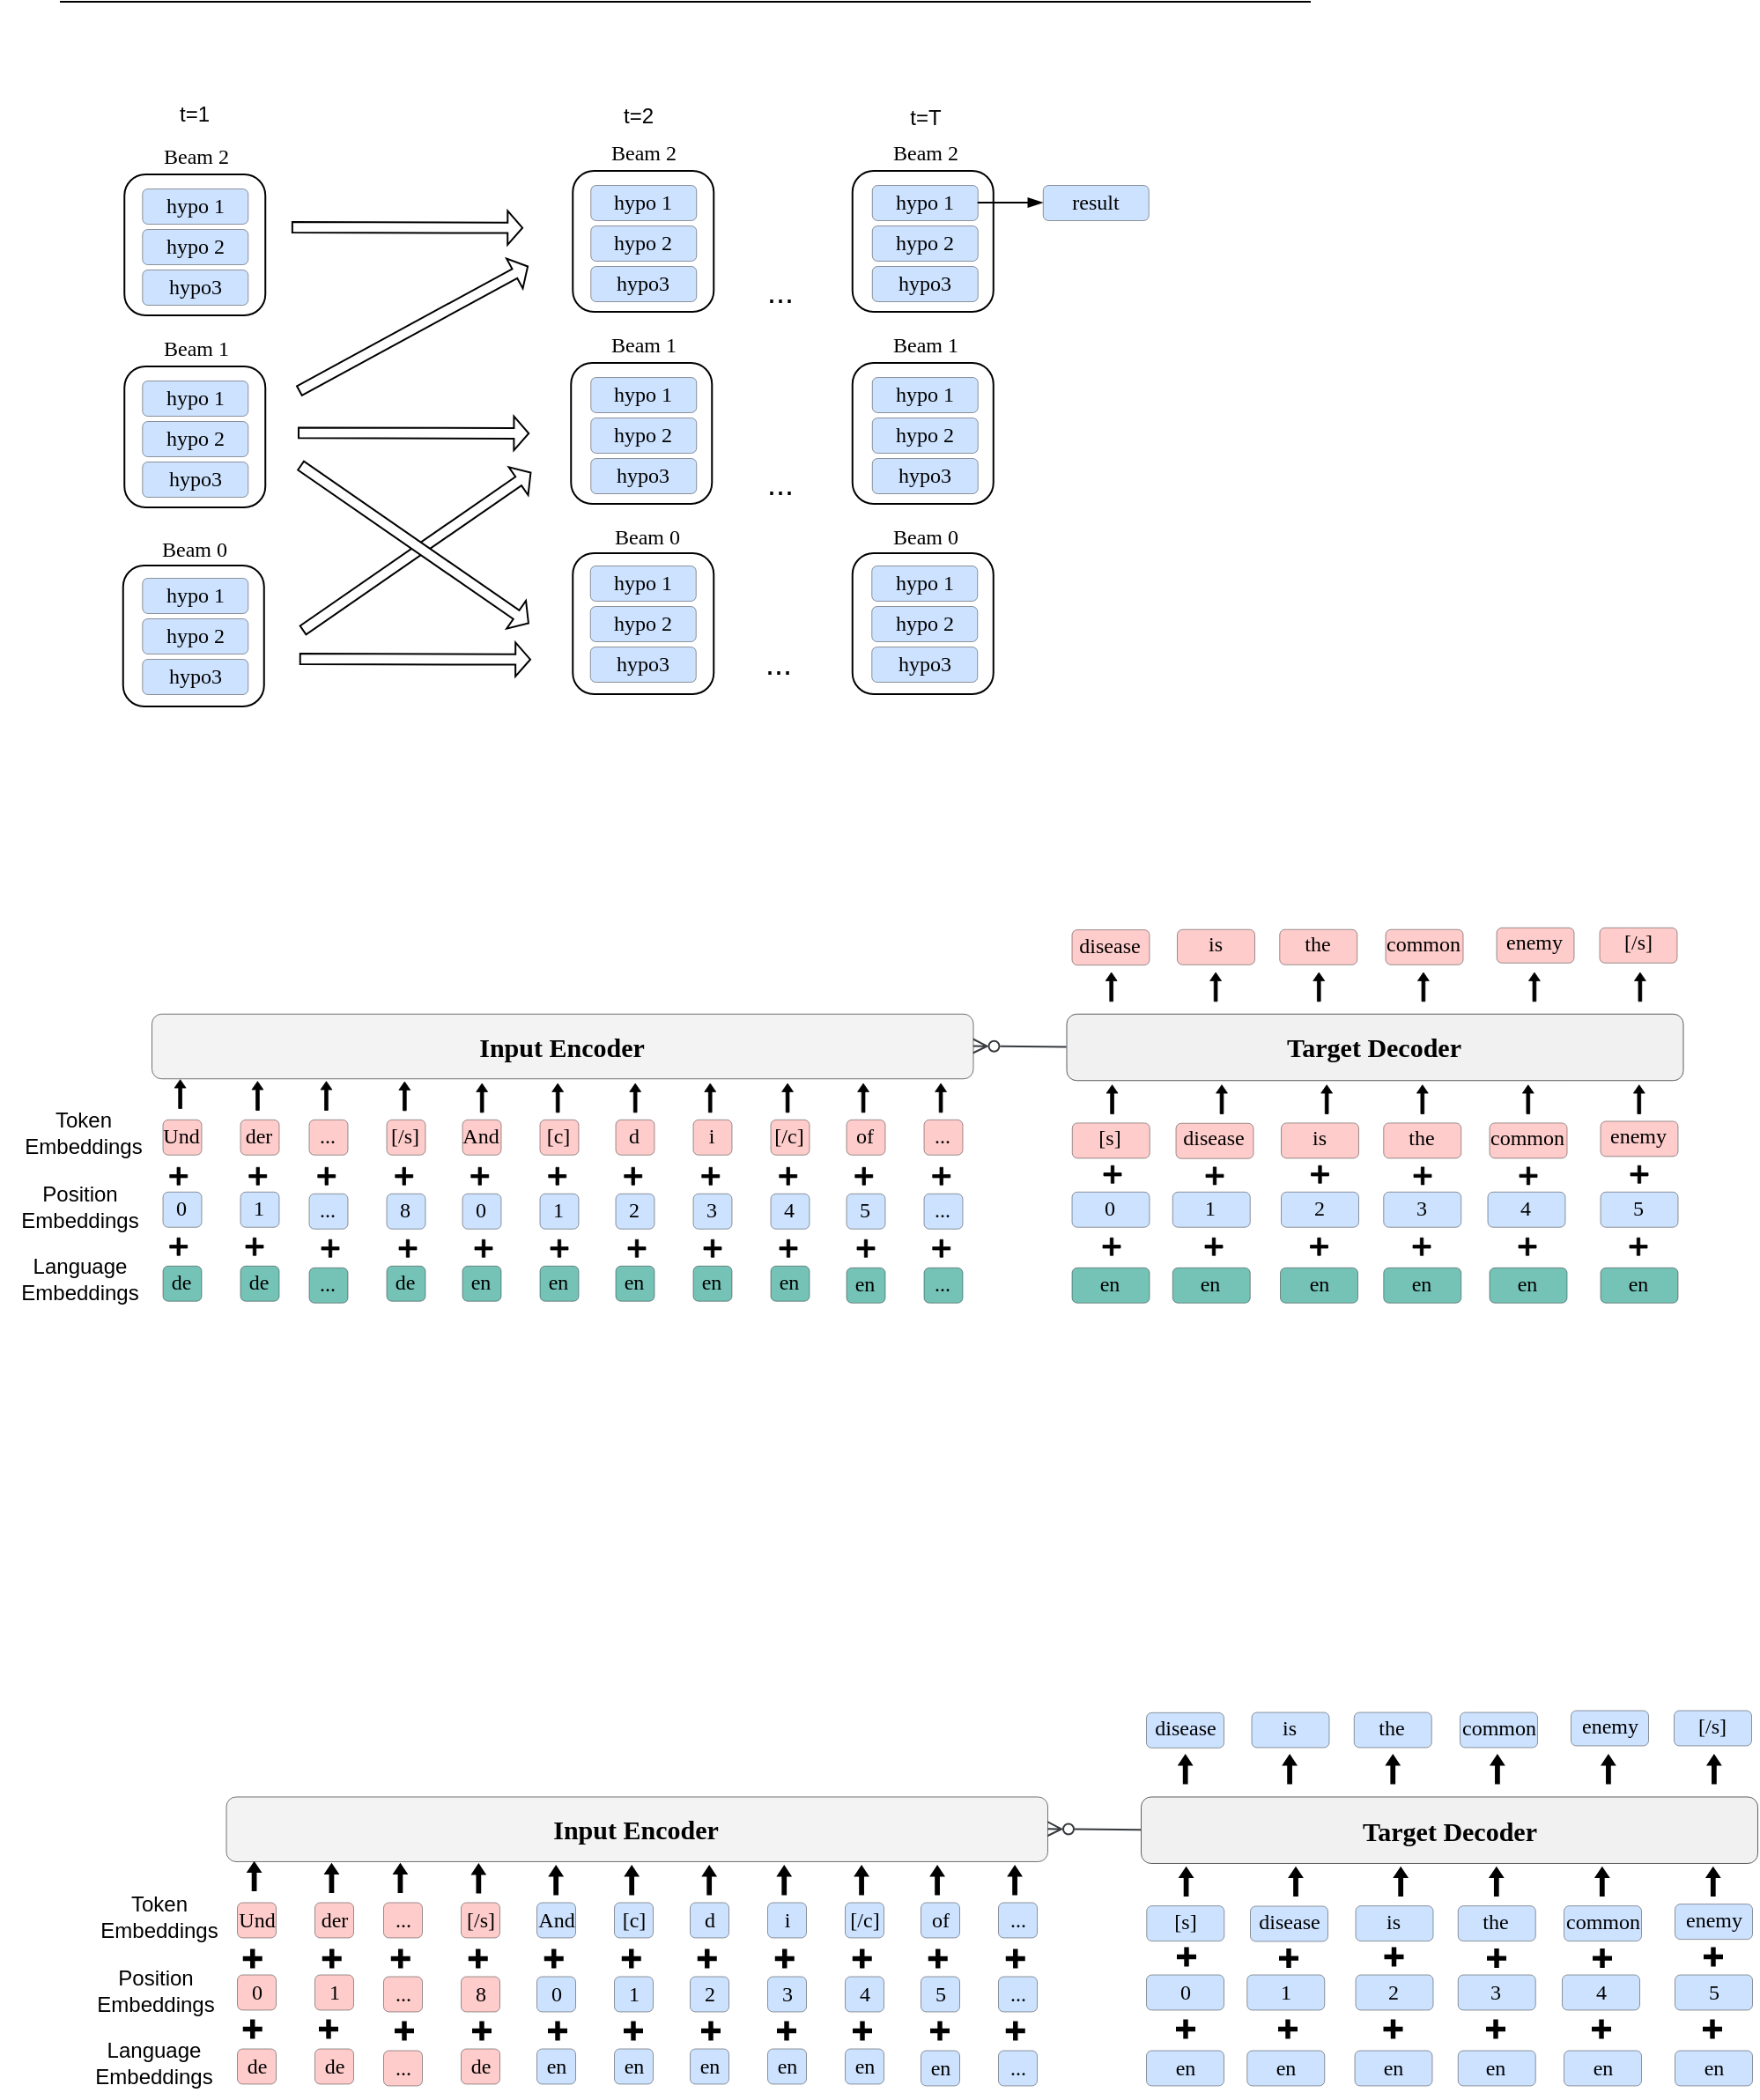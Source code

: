 <mxfile version="22.1.3" type="github">
  <diagram id="ADD6Pf1-iYHw3PYcDzVL" name="第 1 页">
    <mxGraphModel dx="2497" dy="-635" grid="1" gridSize="10" guides="1" tooltips="1" connect="1" arrows="1" fold="1" page="1" pageScale="1" pageWidth="827" pageHeight="1169" math="1" shadow="0">
      <root>
        <mxCell id="0" />
        <mxCell id="1" parent="0" />
        <mxCell id="pCGolmidNcYzlRykDUOS-10" value="" style="rounded=1;whiteSpace=wrap;html=1;" parent="1" vertex="1">
          <mxGeometry x="-1410.12" y="1520" width="80" height="80" as="geometry" />
        </mxCell>
        <mxCell id="pCGolmidNcYzlRykDUOS-9" value="" style="rounded=1;whiteSpace=wrap;html=1;" parent="1" vertex="1">
          <mxGeometry x="-1409.37" y="1407" width="80" height="80" as="geometry" />
        </mxCell>
        <mxCell id="jL-DoHjZgoJ6Cv4gA63--133" style="rounded=0;orthogonalLoop=1;jettySize=auto;html=1;entryX=1;entryY=0.5;entryDx=0;entryDy=0;fontFamily=Times New Roman;fontSize=10;fontColor=#000000;endArrow=ERzeroToMany;endFill=0;fillColor=#eeeeee;strokeColor=#36393d;exitX=0;exitY=0.5;exitDx=0;exitDy=0;" parent="1" source="jL-DoHjZgoJ6Cv4gA63--70" target="jL-DoHjZgoJ6Cv4gA63--115" edge="1">
          <mxGeometry relative="1" as="geometry">
            <mxPoint x="-987.75" y="1844.37" as="sourcePoint" />
          </mxGeometry>
        </mxCell>
        <mxCell id="lNjEDPmtAGZLamaPp14r-78" value="&lt;font style=&quot;font-size: 12px;&quot;&gt;Und&lt;/font&gt;" style="rounded=1;whiteSpace=wrap;html=1;fontFamily=Times New Roman;fontSize=2;strokeColor=#000000;rotation=0;container=0;fillColor=#FECCCB;strokeWidth=0.2;" parent="1" vertex="1">
          <mxGeometry x="-1387.75" y="1834.37" width="22" height="20" as="geometry" />
        </mxCell>
        <mxCell id="lNjEDPmtAGZLamaPp14r-79" value="&lt;font style=&quot;font-size: 12px;&quot;&gt;der&lt;/font&gt;" style="rounded=1;whiteSpace=wrap;html=1;fontFamily=Times New Roman;fontSize=2;strokeColor=#000000;rotation=0;container=0;fillColor=#FECCCB;strokeWidth=0.2;" parent="1" vertex="1">
          <mxGeometry x="-1343.75" y="1834.37" width="22" height="20" as="geometry" />
        </mxCell>
        <mxCell id="lNjEDPmtAGZLamaPp14r-81" value="&lt;font style=&quot;font-size: 12px;&quot;&gt;[/s]&lt;/font&gt;" style="rounded=1;whiteSpace=wrap;html=1;fontFamily=Times New Roman;fontSize=2;strokeColor=#000000;rotation=0;container=0;fillColor=#FECCCB;strokeWidth=0.2;" parent="1" vertex="1">
          <mxGeometry x="-1260.75" y="1834.37" width="22" height="20" as="geometry" />
        </mxCell>
        <mxCell id="lNjEDPmtAGZLamaPp14r-86" value="&lt;font style=&quot;font-size: 12px;&quot;&gt;And&lt;/font&gt;" style="rounded=1;whiteSpace=wrap;html=1;fontFamily=Times New Roman;fontSize=2;strokeColor=#000000;rotation=0;container=0;fillColor=#FECCCB;strokeWidth=0.2;" parent="1" vertex="1">
          <mxGeometry x="-1217.75" y="1834.37" width="22" height="20" as="geometry" />
        </mxCell>
        <mxCell id="lNjEDPmtAGZLamaPp14r-87" value="&lt;font style=&quot;font-size: 12px;&quot;&gt;[c]&lt;br&gt;&lt;/font&gt;" style="rounded=1;whiteSpace=wrap;html=1;fontFamily=Times New Roman;fontSize=2;strokeColor=#000000;rotation=0;container=0;fillColor=#FECCCB;strokeWidth=0.2;" parent="1" vertex="1">
          <mxGeometry x="-1173.75" y="1834.37" width="22" height="20" as="geometry" />
        </mxCell>
        <mxCell id="lNjEDPmtAGZLamaPp14r-88" value="&lt;font style=&quot;font-size: 12px;&quot;&gt;[/c]&lt;/font&gt;" style="rounded=1;whiteSpace=wrap;html=1;fontFamily=Times New Roman;fontSize=2;strokeColor=#000000;rotation=0;container=0;fillColor=#FECCCB;strokeWidth=0.2;" parent="1" vertex="1">
          <mxGeometry x="-1042.75" y="1834.37" width="22" height="20" as="geometry" />
        </mxCell>
        <mxCell id="lNjEDPmtAGZLamaPp14r-89" value="&lt;font style=&quot;font-size: 12px;&quot;&gt;d&lt;/font&gt;" style="rounded=1;whiteSpace=wrap;html=1;fontFamily=Times New Roman;fontSize=2;strokeColor=#000000;rotation=0;container=0;fillColor=#FECCCB;strokeWidth=0.2;" parent="1" vertex="1">
          <mxGeometry x="-1130.75" y="1834.37" width="22" height="20" as="geometry" />
        </mxCell>
        <mxCell id="lNjEDPmtAGZLamaPp14r-90" value="&lt;font style=&quot;font-size: 12px;&quot;&gt;i&lt;br&gt;&lt;/font&gt;" style="rounded=1;whiteSpace=wrap;html=1;fontFamily=Times New Roman;fontSize=2;strokeColor=#000000;rotation=0;container=0;fillColor=#FECCCB;strokeWidth=0.2;" parent="1" vertex="1">
          <mxGeometry x="-1086.75" y="1834.37" width="22" height="20" as="geometry" />
        </mxCell>
        <mxCell id="lNjEDPmtAGZLamaPp14r-91" value="&lt;font style=&quot;font-size: 12px;&quot;&gt;of&lt;br&gt;&lt;/font&gt;" style="rounded=1;whiteSpace=wrap;html=1;fontFamily=Times New Roman;fontSize=2;strokeColor=#000000;rotation=0;container=0;fillColor=#FECCCB;strokeWidth=0.2;" parent="1" vertex="1">
          <mxGeometry x="-999.75" y="1834.37" width="22" height="20" as="geometry" />
        </mxCell>
        <mxCell id="lNjEDPmtAGZLamaPp14r-92" value="&lt;font style=&quot;font-size: 12px;&quot;&gt;...&lt;/font&gt;" style="rounded=1;whiteSpace=wrap;html=1;fontFamily=Times New Roman;fontSize=2;strokeColor=#000000;rotation=0;container=0;fillColor=#FECCCB;strokeWidth=0.2;" parent="1" vertex="1">
          <mxGeometry x="-1304.75" y="1834.37" width="22" height="20" as="geometry" />
        </mxCell>
        <mxCell id="lNjEDPmtAGZLamaPp14r-93" value="&lt;font style=&quot;font-size: 12px;&quot;&gt;...&lt;br&gt;&lt;/font&gt;" style="rounded=1;whiteSpace=wrap;html=1;fontFamily=Times New Roman;fontSize=2;strokeColor=#000000;rotation=0;container=0;fillColor=#FECCCB;strokeWidth=0.2;" parent="1" vertex="1">
          <mxGeometry x="-955.75" y="1834.37" width="22" height="20" as="geometry" />
        </mxCell>
        <mxCell id="lNjEDPmtAGZLamaPp14r-94" value="&lt;span style=&quot;font-size: 12px;&quot;&gt;0&lt;/span&gt;" style="rounded=1;whiteSpace=wrap;html=1;fontFamily=Times New Roman;fontSize=2;strokeColor=#000000;rotation=0;container=0;fillColor=#CCE2FF;strokeWidth=0.2;" parent="1" vertex="1">
          <mxGeometry x="-1387.75" y="1875.37" width="22" height="20" as="geometry" />
        </mxCell>
        <mxCell id="lNjEDPmtAGZLamaPp14r-95" value="&lt;font style=&quot;font-size: 12px;&quot;&gt;1&lt;/font&gt;" style="rounded=1;whiteSpace=wrap;html=1;fontFamily=Times New Roman;fontSize=2;strokeColor=#000000;rotation=0;container=0;fillColor=#CCE2FF;strokeWidth=0.2;" parent="1" vertex="1">
          <mxGeometry x="-1343.75" y="1875.37" width="22" height="20" as="geometry" />
        </mxCell>
        <mxCell id="lNjEDPmtAGZLamaPp14r-97" value="&lt;font style=&quot;font-size: 12px;&quot;&gt;8&lt;/font&gt;" style="rounded=1;whiteSpace=wrap;html=1;fontFamily=Times New Roman;fontSize=2;strokeColor=#000000;rotation=0;container=0;fillColor=#CCE2FF;strokeWidth=0.2;" parent="1" vertex="1">
          <mxGeometry x="-1260.75" y="1876.37" width="22" height="20" as="geometry" />
        </mxCell>
        <mxCell id="lNjEDPmtAGZLamaPp14r-98" value="&lt;font style=&quot;font-size: 12px;&quot;&gt;0&lt;/font&gt;" style="rounded=1;whiteSpace=wrap;html=1;fontFamily=Times New Roman;fontSize=2;strokeColor=#000000;rotation=0;container=0;fillColor=#CCE2FF;strokeWidth=0.2;" parent="1" vertex="1">
          <mxGeometry x="-1217.75" y="1876.37" width="22" height="20" as="geometry" />
        </mxCell>
        <mxCell id="lNjEDPmtAGZLamaPp14r-99" value="&lt;font style=&quot;font-size: 12px;&quot;&gt;1&lt;/font&gt;" style="rounded=1;whiteSpace=wrap;html=1;fontFamily=Times New Roman;fontSize=2;strokeColor=#000000;rotation=0;container=0;fillColor=#CCE2FF;strokeWidth=0.2;" parent="1" vertex="1">
          <mxGeometry x="-1173.75" y="1876.37" width="22" height="20" as="geometry" />
        </mxCell>
        <mxCell id="lNjEDPmtAGZLamaPp14r-100" value="&lt;font style=&quot;font-size: 12px;&quot;&gt;4&lt;/font&gt;" style="rounded=1;whiteSpace=wrap;html=1;fontFamily=Times New Roman;fontSize=2;strokeColor=#000000;rotation=0;container=0;fillColor=#CCE2FF;strokeWidth=0.2;" parent="1" vertex="1">
          <mxGeometry x="-1042.75" y="1876.37" width="22" height="20" as="geometry" />
        </mxCell>
        <mxCell id="lNjEDPmtAGZLamaPp14r-101" value="&lt;font style=&quot;font-size: 12px;&quot;&gt;2&lt;/font&gt;" style="rounded=1;whiteSpace=wrap;html=1;fontFamily=Times New Roman;fontSize=2;strokeColor=#000000;rotation=0;container=0;fillColor=#CCE2FF;strokeWidth=0.2;" parent="1" vertex="1">
          <mxGeometry x="-1130.75" y="1876.37" width="22" height="20" as="geometry" />
        </mxCell>
        <mxCell id="lNjEDPmtAGZLamaPp14r-102" value="&lt;font style=&quot;font-size: 12px;&quot;&gt;3&lt;br&gt;&lt;/font&gt;" style="rounded=1;whiteSpace=wrap;html=1;fontFamily=Times New Roman;fontSize=2;strokeColor=#000000;rotation=0;container=0;fillColor=#CCE2FF;strokeWidth=0.2;" parent="1" vertex="1">
          <mxGeometry x="-1086.75" y="1876.37" width="22" height="20" as="geometry" />
        </mxCell>
        <mxCell id="lNjEDPmtAGZLamaPp14r-103" value="&lt;font style=&quot;font-size: 12px;&quot;&gt;5&lt;br&gt;&lt;/font&gt;" style="rounded=1;whiteSpace=wrap;html=1;fontFamily=Times New Roman;fontSize=2;strokeColor=#000000;rotation=0;container=0;fillColor=#CCE2FF;strokeWidth=0.2;" parent="1" vertex="1">
          <mxGeometry x="-999.75" y="1876.37" width="22" height="20" as="geometry" />
        </mxCell>
        <mxCell id="lNjEDPmtAGZLamaPp14r-104" value="&lt;font style=&quot;font-size: 12px;&quot;&gt;...&lt;/font&gt;" style="rounded=1;whiteSpace=wrap;html=1;fontFamily=Times New Roman;fontSize=2;strokeColor=#000000;rotation=0;container=0;fillColor=#CCE2FF;strokeWidth=0.2;" parent="1" vertex="1">
          <mxGeometry x="-1304.75" y="1876.37" width="22" height="20" as="geometry" />
        </mxCell>
        <mxCell id="lNjEDPmtAGZLamaPp14r-105" value="&lt;font style=&quot;font-size: 12px;&quot;&gt;...&lt;br&gt;&lt;/font&gt;" style="rounded=1;whiteSpace=wrap;html=1;fontFamily=Times New Roman;fontSize=2;strokeColor=#000000;rotation=0;container=0;fillColor=#CCE2FF;strokeWidth=0.2;" parent="1" vertex="1">
          <mxGeometry x="-955.75" y="1876.37" width="22" height="20" as="geometry" />
        </mxCell>
        <mxCell id="lNjEDPmtAGZLamaPp14r-106" value="&lt;span style=&quot;font-size: 12px;&quot;&gt;de&lt;/span&gt;" style="rounded=1;whiteSpace=wrap;html=1;fontFamily=Times New Roman;fontSize=2;strokeColor=#000000;rotation=0;container=0;strokeWidth=0.2;fillColor=#75c3b7;shadow=0;glass=0;" parent="1" vertex="1">
          <mxGeometry x="-1387.75" y="1917.37" width="22" height="20" as="geometry" />
        </mxCell>
        <mxCell id="lNjEDPmtAGZLamaPp14r-107" value="&lt;font style=&quot;font-size: 12px;&quot;&gt;de&lt;/font&gt;" style="rounded=1;whiteSpace=wrap;html=1;fontFamily=Times New Roman;fontSize=2;strokeColor=#000000;rotation=0;container=0;strokeWidth=0.2;fillColor=#75c3b7;shadow=0;glass=0;" parent="1" vertex="1">
          <mxGeometry x="-1343.75" y="1917.37" width="22" height="20" as="geometry" />
        </mxCell>
        <mxCell id="lNjEDPmtAGZLamaPp14r-109" value="&lt;font style=&quot;font-size: 12px;&quot;&gt;de&lt;/font&gt;" style="rounded=1;whiteSpace=wrap;html=1;fontFamily=Times New Roman;fontSize=2;strokeColor=#000000;rotation=0;container=0;strokeWidth=0.2;fillColor=#75c3b7;shadow=0;glass=0;" parent="1" vertex="1">
          <mxGeometry x="-1260.75" y="1917.37" width="22" height="20" as="geometry" />
        </mxCell>
        <mxCell id="lNjEDPmtAGZLamaPp14r-110" value="&lt;font style=&quot;font-size: 12px;&quot;&gt;en&lt;/font&gt;" style="rounded=1;whiteSpace=wrap;html=1;fontFamily=Times New Roman;fontSize=2;strokeColor=#000000;rotation=0;container=0;strokeWidth=0.2;fillColor=#75c3b7;shadow=0;glass=0;" parent="1" vertex="1">
          <mxGeometry x="-1217.75" y="1917.37" width="22" height="20" as="geometry" />
        </mxCell>
        <mxCell id="lNjEDPmtAGZLamaPp14r-111" value="&lt;font style=&quot;font-size: 12px;&quot;&gt;en&lt;/font&gt;" style="rounded=1;whiteSpace=wrap;html=1;fontFamily=Times New Roman;fontSize=2;strokeColor=#000000;rotation=0;container=0;strokeWidth=0.2;fillColor=#75c3b7;shadow=0;glass=0;" parent="1" vertex="1">
          <mxGeometry x="-1173.75" y="1917.37" width="22" height="20" as="geometry" />
        </mxCell>
        <mxCell id="lNjEDPmtAGZLamaPp14r-112" value="&lt;font style=&quot;font-size: 12px;&quot;&gt;en&lt;/font&gt;" style="rounded=1;whiteSpace=wrap;html=1;fontFamily=Times New Roman;fontSize=2;strokeColor=#000000;rotation=0;container=0;strokeWidth=0.2;fillColor=#75c3b7;shadow=0;glass=0;" parent="1" vertex="1">
          <mxGeometry x="-1042.75" y="1917.37" width="22" height="20" as="geometry" />
        </mxCell>
        <mxCell id="lNjEDPmtAGZLamaPp14r-113" value="&lt;font style=&quot;font-size: 12px;&quot;&gt;en&lt;/font&gt;" style="rounded=1;whiteSpace=wrap;html=1;fontFamily=Times New Roman;fontSize=2;strokeColor=#000000;rotation=0;container=0;strokeWidth=0.2;fillColor=#75c3b7;shadow=0;glass=0;" parent="1" vertex="1">
          <mxGeometry x="-1130.75" y="1917.37" width="22" height="20" as="geometry" />
        </mxCell>
        <mxCell id="lNjEDPmtAGZLamaPp14r-114" value="&lt;font style=&quot;font-size: 12px;&quot;&gt;en&lt;br&gt;&lt;/font&gt;" style="rounded=1;whiteSpace=wrap;html=1;fontFamily=Times New Roman;fontSize=2;strokeColor=#000000;rotation=0;container=0;strokeWidth=0.2;fillColor=#75c3b7;shadow=0;glass=0;" parent="1" vertex="1">
          <mxGeometry x="-1086.75" y="1917.37" width="22" height="20" as="geometry" />
        </mxCell>
        <mxCell id="lNjEDPmtAGZLamaPp14r-115" value="&lt;font style=&quot;font-size: 12px;&quot;&gt;en&lt;br&gt;&lt;/font&gt;" style="rounded=1;whiteSpace=wrap;html=1;fontFamily=Times New Roman;fontSize=2;strokeColor=#000000;rotation=0;container=0;strokeWidth=0.2;fillColor=#75c3b7;shadow=0;glass=0;" parent="1" vertex="1">
          <mxGeometry x="-999.75" y="1918.37" width="22" height="20" as="geometry" />
        </mxCell>
        <mxCell id="lNjEDPmtAGZLamaPp14r-116" value="&lt;span style=&quot;font-size: 12px;&quot;&gt;...&lt;/span&gt;" style="rounded=1;whiteSpace=wrap;html=1;fontFamily=Times New Roman;fontSize=2;strokeColor=#000000;rotation=0;container=0;strokeWidth=0.2;fillColor=#75c3b7;shadow=0;glass=0;" parent="1" vertex="1">
          <mxGeometry x="-1304.75" y="1918.37" width="22" height="20" as="geometry" />
        </mxCell>
        <mxCell id="lNjEDPmtAGZLamaPp14r-117" value="&lt;font style=&quot;font-size: 12px;&quot;&gt;...&lt;br&gt;&lt;/font&gt;" style="rounded=1;whiteSpace=wrap;html=1;fontFamily=Times New Roman;fontSize=2;strokeColor=#000000;rotation=0;container=0;strokeWidth=0.2;fillColor=#75c3b7;shadow=0;glass=0;" parent="1" vertex="1">
          <mxGeometry x="-955.75" y="1918.37" width="22" height="20" as="geometry" />
        </mxCell>
        <mxCell id="jL-DoHjZgoJ6Cv4gA63--115" value="&lt;b&gt;Input Encoder&lt;/b&gt;" style="rounded=1;whiteSpace=wrap;html=1;fontSize=15;fillColor=#eeeeee;strokeColor=#36393d;strokeWidth=0.5;fillStyle=auto;fontFamily=Times New Roman;opacity=70;" parent="1" vertex="1">
          <mxGeometry x="-1394" y="1774.37" width="466.25" height="36.75" as="geometry" />
        </mxCell>
        <mxCell id="jL-DoHjZgoJ6Cv4gA63--70" value="&lt;b&gt;Target Decoder&lt;/b&gt;" style="rounded=1;whiteSpace=wrap;html=1;fontSize=15;fillColor=#eeeeee;strokeColor=#36393d;strokeWidth=0.5;fillStyle=auto;fontFamily=Times New Roman;opacity=80;" parent="1" vertex="1">
          <mxGeometry x="-874.75" y="1774.37" width="350" height="37.75" as="geometry" />
        </mxCell>
        <mxCell id="lNjEDPmtAGZLamaPp14r-118" value="Token&lt;br&gt;Embeddings" style="text;html=1;align=center;verticalAlign=middle;resizable=0;points=[];autosize=1;strokeColor=none;fillColor=none;" parent="1" vertex="1">
          <mxGeometry x="-1477.75" y="1822.19" width="90" height="40" as="geometry" />
        </mxCell>
        <mxCell id="lNjEDPmtAGZLamaPp14r-119" value="Position&lt;br&gt;Embeddings" style="text;html=1;align=center;verticalAlign=middle;resizable=0;points=[];autosize=1;strokeColor=none;fillColor=none;" parent="1" vertex="1">
          <mxGeometry x="-1479.75" y="1864.37" width="90" height="40" as="geometry" />
        </mxCell>
        <mxCell id="lNjEDPmtAGZLamaPp14r-120" value="Language&lt;br&gt;Embeddings" style="text;html=1;align=center;verticalAlign=middle;resizable=0;points=[];autosize=1;strokeColor=none;fillColor=none;" parent="1" vertex="1">
          <mxGeometry x="-1480" y="1905.37" width="90" height="40" as="geometry" />
        </mxCell>
        <mxCell id="lNjEDPmtAGZLamaPp14r-121" value="" style="shape=cross;whiteSpace=wrap;html=1;size=0.172;fillColor=#000000;strokeColor=#000000;strokeWidth=0.4;" parent="1" vertex="1">
          <mxGeometry x="-1383.88" y="1861.37" width="10" height="10" as="geometry" />
        </mxCell>
        <mxCell id="lNjEDPmtAGZLamaPp14r-122" value="" style="shape=cross;whiteSpace=wrap;html=1;size=0.172;fillColor=#000000;strokeColor=#000000;strokeWidth=0.4;" parent="1" vertex="1">
          <mxGeometry x="-1383.88" y="1901.37" width="10" height="10" as="geometry" />
        </mxCell>
        <mxCell id="lNjEDPmtAGZLamaPp14r-127" value="" style="shape=cross;whiteSpace=wrap;html=1;size=0.172;fillColor=#000000;strokeColor=#000000;strokeWidth=0.4;" parent="1" vertex="1">
          <mxGeometry x="-1338.87" y="1861.37" width="10" height="10" as="geometry" />
        </mxCell>
        <mxCell id="lNjEDPmtAGZLamaPp14r-128" value="" style="shape=cross;whiteSpace=wrap;html=1;size=0.172;fillColor=#000000;strokeColor=#000000;strokeWidth=0.4;" parent="1" vertex="1">
          <mxGeometry x="-1340.75" y="1901.37" width="10" height="10" as="geometry" />
        </mxCell>
        <mxCell id="lNjEDPmtAGZLamaPp14r-131" value="" style="shape=cross;whiteSpace=wrap;html=1;size=0.172;fillColor=#000000;strokeColor=#000000;strokeWidth=0.4;" parent="1" vertex="1">
          <mxGeometry x="-1299.87" y="1861.37" width="10" height="10" as="geometry" />
        </mxCell>
        <mxCell id="lNjEDPmtAGZLamaPp14r-132" value="" style="shape=cross;whiteSpace=wrap;html=1;size=0.172;fillColor=#000000;strokeColor=#000000;strokeWidth=0.4;" parent="1" vertex="1">
          <mxGeometry x="-1297.75" y="1902.37" width="10" height="10" as="geometry" />
        </mxCell>
        <mxCell id="lNjEDPmtAGZLamaPp14r-133" value="" style="shape=cross;whiteSpace=wrap;html=1;size=0.172;fillColor=#000000;strokeColor=#000000;strokeWidth=0.4;" parent="1" vertex="1">
          <mxGeometry x="-1255.87" y="1861.37" width="10" height="10" as="geometry" />
        </mxCell>
        <mxCell id="lNjEDPmtAGZLamaPp14r-134" value="" style="shape=cross;whiteSpace=wrap;html=1;size=0.172;fillColor=#000000;strokeColor=#000000;strokeWidth=0.4;" parent="1" vertex="1">
          <mxGeometry x="-1253.75" y="1902.37" width="10" height="10" as="geometry" />
        </mxCell>
        <mxCell id="lNjEDPmtAGZLamaPp14r-135" value="" style="shape=cross;whiteSpace=wrap;html=1;size=0.172;fillColor=#000000;strokeColor=#000000;strokeWidth=0.4;" parent="1" vertex="1">
          <mxGeometry x="-1212.87" y="1861.37" width="10" height="10" as="geometry" />
        </mxCell>
        <mxCell id="lNjEDPmtAGZLamaPp14r-136" value="" style="shape=cross;whiteSpace=wrap;html=1;size=0.172;fillColor=#000000;strokeColor=#000000;strokeWidth=0.4;" parent="1" vertex="1">
          <mxGeometry x="-1210.75" y="1902.37" width="10" height="10" as="geometry" />
        </mxCell>
        <mxCell id="lNjEDPmtAGZLamaPp14r-137" value="" style="shape=cross;whiteSpace=wrap;html=1;size=0.172;fillColor=#000000;strokeColor=#000000;strokeWidth=0.4;" parent="1" vertex="1">
          <mxGeometry x="-1168.87" y="1861.37" width="10" height="10" as="geometry" />
        </mxCell>
        <mxCell id="lNjEDPmtAGZLamaPp14r-138" value="" style="shape=cross;whiteSpace=wrap;html=1;size=0.172;fillColor=#000000;strokeColor=#000000;strokeWidth=0.4;" parent="1" vertex="1">
          <mxGeometry x="-1167.75" y="1902.37" width="10" height="10" as="geometry" />
        </mxCell>
        <mxCell id="lNjEDPmtAGZLamaPp14r-141" value="" style="shape=cross;whiteSpace=wrap;html=1;size=0.172;fillColor=#000000;strokeColor=#000000;strokeWidth=0.4;" parent="1" vertex="1">
          <mxGeometry x="-1125.87" y="1861.37" width="10" height="10" as="geometry" />
        </mxCell>
        <mxCell id="lNjEDPmtAGZLamaPp14r-142" value="" style="shape=cross;whiteSpace=wrap;html=1;size=0.172;fillColor=#000000;strokeColor=#000000;strokeWidth=0.4;" parent="1" vertex="1">
          <mxGeometry x="-1123.75" y="1902.37" width="10" height="10" as="geometry" />
        </mxCell>
        <mxCell id="lNjEDPmtAGZLamaPp14r-143" value="" style="shape=cross;whiteSpace=wrap;html=1;size=0.172;fillColor=#000000;strokeColor=#000000;strokeWidth=0.4;" parent="1" vertex="1">
          <mxGeometry x="-1081.87" y="1861.37" width="10" height="10" as="geometry" />
        </mxCell>
        <mxCell id="lNjEDPmtAGZLamaPp14r-144" value="" style="shape=cross;whiteSpace=wrap;html=1;size=0.172;fillColor=#000000;strokeColor=#000000;strokeWidth=0.4;" parent="1" vertex="1">
          <mxGeometry x="-1080.75" y="1902.37" width="10" height="10" as="geometry" />
        </mxCell>
        <mxCell id="lNjEDPmtAGZLamaPp14r-145" value="" style="shape=cross;whiteSpace=wrap;html=1;size=0.172;fillColor=#000000;strokeColor=#000000;strokeWidth=0.4;" parent="1" vertex="1">
          <mxGeometry x="-1037.87" y="1861.37" width="10" height="10" as="geometry" />
        </mxCell>
        <mxCell id="lNjEDPmtAGZLamaPp14r-146" value="" style="shape=cross;whiteSpace=wrap;html=1;size=0.172;fillColor=#000000;strokeColor=#000000;strokeWidth=0.4;" parent="1" vertex="1">
          <mxGeometry x="-1037.75" y="1902.37" width="10" height="10" as="geometry" />
        </mxCell>
        <mxCell id="lNjEDPmtAGZLamaPp14r-149" value="" style="shape=cross;whiteSpace=wrap;html=1;size=0.172;fillColor=#000000;strokeColor=#000000;strokeWidth=0.4;" parent="1" vertex="1">
          <mxGeometry x="-994.87" y="1861.37" width="10" height="10" as="geometry" />
        </mxCell>
        <mxCell id="lNjEDPmtAGZLamaPp14r-150" value="" style="shape=cross;whiteSpace=wrap;html=1;size=0.172;fillColor=#000000;strokeColor=#000000;strokeWidth=0.4;" parent="1" vertex="1">
          <mxGeometry x="-993.75" y="1902.37" width="10" height="10" as="geometry" />
        </mxCell>
        <mxCell id="lNjEDPmtAGZLamaPp14r-151" value="" style="shape=cross;whiteSpace=wrap;html=1;size=0.172;fillColor=#000000;strokeColor=#000000;strokeWidth=0.4;" parent="1" vertex="1">
          <mxGeometry x="-950.87" y="1861.37" width="10" height="10" as="geometry" />
        </mxCell>
        <mxCell id="lNjEDPmtAGZLamaPp14r-152" value="" style="shape=cross;whiteSpace=wrap;html=1;size=0.172;fillColor=#000000;strokeColor=#000000;strokeWidth=0.4;" parent="1" vertex="1">
          <mxGeometry x="-950.87" y="1902.37" width="10" height="10" as="geometry" />
        </mxCell>
        <mxCell id="lNjEDPmtAGZLamaPp14r-257" value="&lt;font style=&quot;font-size: 12px;&quot;&gt;the&lt;/font&gt;" style="rounded=1;whiteSpace=wrap;html=1;fontFamily=Times New Roman;fontSize=2;strokeColor=#000000;rotation=0;container=0;align=center;verticalAlign=middle;horizontal=1;spacingTop=-2;fillColor=#FECCCB;strokeWidth=0.2;" parent="1" vertex="1">
          <mxGeometry x="-694.87" y="1836.19" width="44" height="20" as="geometry" />
        </mxCell>
        <mxCell id="lNjEDPmtAGZLamaPp14r-266" value="&lt;span style=&quot;font-size: 12px;&quot;&gt;0&lt;/span&gt;" style="rounded=1;whiteSpace=wrap;html=1;fontFamily=Times New Roman;fontSize=2;strokeColor=#000000;rotation=0;container=0;fillColor=#CCE2FF;strokeWidth=0.2;" parent="1" vertex="1">
          <mxGeometry x="-871.75" y="1875.37" width="44" height="20" as="geometry" />
        </mxCell>
        <mxCell id="lNjEDPmtAGZLamaPp14r-267" value="&lt;font style=&quot;font-size: 12px;&quot;&gt;1&lt;/font&gt;" style="rounded=1;whiteSpace=wrap;html=1;fontFamily=Times New Roman;fontSize=2;strokeColor=#000000;rotation=0;container=0;fillColor=#CCE2FF;strokeWidth=0.2;" parent="1" vertex="1">
          <mxGeometry x="-814.62" y="1875.37" width="44" height="20" as="geometry" />
        </mxCell>
        <mxCell id="lNjEDPmtAGZLamaPp14r-268" value="&lt;font style=&quot;font-size: 12px;&quot;&gt;2&lt;/font&gt;" style="rounded=1;whiteSpace=wrap;html=1;fontFamily=Times New Roman;fontSize=2;strokeColor=#000000;rotation=0;container=0;fillColor=#CCE2FF;strokeWidth=0.2;" parent="1" vertex="1">
          <mxGeometry x="-753" y="1875.37" width="44" height="20" as="geometry" />
        </mxCell>
        <mxCell id="lNjEDPmtAGZLamaPp14r-269" value="&lt;font style=&quot;font-size: 12px;&quot;&gt;4&lt;/font&gt;" style="rounded=1;whiteSpace=wrap;html=1;fontFamily=Times New Roman;fontSize=2;strokeColor=#000000;rotation=0;container=0;fillColor=#CCE2FF;strokeWidth=0.2;" parent="1" vertex="1">
          <mxGeometry x="-635.75" y="1875.37" width="44" height="20" as="geometry" />
        </mxCell>
        <mxCell id="lNjEDPmtAGZLamaPp14r-270" value="&lt;font style=&quot;font-size: 12px;&quot;&gt;5&lt;/font&gt;" style="rounded=1;whiteSpace=wrap;html=1;fontFamily=Times New Roman;fontSize=2;strokeColor=#000000;rotation=0;container=0;fillColor=#CCE2FF;strokeWidth=0.2;" parent="1" vertex="1">
          <mxGeometry x="-571.75" y="1875.37" width="44" height="20" as="geometry" />
        </mxCell>
        <mxCell id="lNjEDPmtAGZLamaPp14r-276" value="&lt;font style=&quot;font-size: 12px;&quot;&gt;3&lt;/font&gt;" style="rounded=1;whiteSpace=wrap;html=1;fontFamily=Times New Roman;fontSize=2;strokeColor=#000000;rotation=0;container=0;fillColor=#CCE2FF;strokeWidth=0.2;" parent="1" vertex="1">
          <mxGeometry x="-694.87" y="1875.37" width="44" height="20" as="geometry" />
        </mxCell>
        <mxCell id="lNjEDPmtAGZLamaPp14r-278" value="&lt;span style=&quot;font-size: 12px;&quot;&gt;en&lt;/span&gt;" style="rounded=1;whiteSpace=wrap;html=1;fontFamily=Times New Roman;fontSize=2;strokeColor=#000000;rotation=0;container=0;strokeWidth=0.2;fillColor=#75c3b7;shadow=0;glass=0;" parent="1" vertex="1">
          <mxGeometry x="-871.75" y="1918.37" width="44" height="20" as="geometry" />
        </mxCell>
        <mxCell id="lNjEDPmtAGZLamaPp14r-279" value="&lt;font style=&quot;font-size: 12px;&quot;&gt;en&lt;/font&gt;" style="rounded=1;whiteSpace=wrap;html=1;fontFamily=Times New Roman;fontSize=2;strokeColor=#000000;rotation=0;container=0;strokeWidth=0.2;fillColor=#75c3b7;shadow=0;glass=0;" parent="1" vertex="1">
          <mxGeometry x="-814.62" y="1918.37" width="44" height="20" as="geometry" />
        </mxCell>
        <mxCell id="lNjEDPmtAGZLamaPp14r-280" value="&lt;font style=&quot;font-size: 12px;&quot;&gt;en&lt;/font&gt;" style="rounded=1;whiteSpace=wrap;html=1;fontFamily=Times New Roman;fontSize=2;strokeColor=#000000;rotation=0;container=0;strokeWidth=0.2;fillColor=#75c3b7;shadow=0;glass=0;" parent="1" vertex="1">
          <mxGeometry x="-753.5" y="1918.37" width="44" height="20" as="geometry" />
        </mxCell>
        <mxCell id="lNjEDPmtAGZLamaPp14r-281" value="&lt;font style=&quot;font-size: 12px;&quot;&gt;en&lt;/font&gt;" style="rounded=1;whiteSpace=wrap;html=1;fontFamily=Times New Roman;fontSize=2;strokeColor=#000000;rotation=0;container=0;strokeWidth=0.2;fillColor=#75c3b7;shadow=0;glass=0;" parent="1" vertex="1">
          <mxGeometry x="-634.74" y="1918.37" width="44" height="20" as="geometry" />
        </mxCell>
        <mxCell id="lNjEDPmtAGZLamaPp14r-282" value="&lt;font style=&quot;font-size: 12px;&quot;&gt;en&lt;/font&gt;" style="rounded=1;whiteSpace=wrap;html=1;fontFamily=Times New Roman;fontSize=2;strokeColor=#000000;rotation=0;container=0;strokeWidth=0.2;fillColor=#75c3b7;shadow=0;glass=0;" parent="1" vertex="1">
          <mxGeometry x="-571.75" y="1918.37" width="44" height="20" as="geometry" />
        </mxCell>
        <mxCell id="lNjEDPmtAGZLamaPp14r-288" value="&lt;span style=&quot;font-size: 12px;&quot;&gt;en&lt;/span&gt;" style="rounded=1;whiteSpace=wrap;html=1;fontFamily=Times New Roman;fontSize=2;strokeColor=#000000;rotation=0;container=0;strokeWidth=0.2;fillColor=#75c3b7;shadow=0;glass=0;" parent="1" vertex="1">
          <mxGeometry x="-694.87" y="1918.37" width="44" height="20" as="geometry" />
        </mxCell>
        <mxCell id="lNjEDPmtAGZLamaPp14r-290" value="" style="shape=cross;whiteSpace=wrap;html=1;size=0.172;fillColor=#000000;strokeColor=#000000;strokeWidth=0.4;" parent="1" vertex="1">
          <mxGeometry x="-853.75" y="1860.37" width="10" height="10" as="geometry" />
        </mxCell>
        <mxCell id="lNjEDPmtAGZLamaPp14r-292" value="" style="shape=cross;whiteSpace=wrap;html=1;size=0.172;fillColor=#000000;strokeColor=#000000;strokeWidth=0.4;" parent="1" vertex="1">
          <mxGeometry x="-795.75" y="1861.19" width="10" height="10" as="geometry" />
        </mxCell>
        <mxCell id="lNjEDPmtAGZLamaPp14r-294" value="" style="shape=cross;whiteSpace=wrap;html=1;size=0.172;fillColor=#000000;strokeColor=#000000;strokeWidth=0.4;" parent="1" vertex="1">
          <mxGeometry x="-736.0" y="1860.37" width="10" height="10" as="geometry" />
        </mxCell>
        <mxCell id="lNjEDPmtAGZLamaPp14r-296" value="" style="shape=cross;whiteSpace=wrap;html=1;size=0.172;fillColor=#000000;strokeColor=#000000;strokeWidth=0.4;" parent="1" vertex="1">
          <mxGeometry x="-677.74" y="1861.19" width="10" height="10" as="geometry" />
        </mxCell>
        <mxCell id="lNjEDPmtAGZLamaPp14r-298" value="" style="shape=cross;whiteSpace=wrap;html=1;size=0.172;fillColor=#000000;strokeColor=#000000;strokeWidth=0.4;" parent="1" vertex="1">
          <mxGeometry x="-617.74" y="1861.19" width="10" height="10" as="geometry" />
        </mxCell>
        <mxCell id="lNjEDPmtAGZLamaPp14r-300" value="" style="shape=cross;whiteSpace=wrap;html=1;size=0.172;fillColor=#000000;strokeColor=#000000;strokeWidth=0.4;" parent="1" vertex="1">
          <mxGeometry x="-554.75" y="1860.37" width="10" height="10" as="geometry" />
        </mxCell>
        <mxCell id="lNjEDPmtAGZLamaPp14r-320" value="" style="shape=flexArrow;endArrow=classic;html=1;rounded=0;width=1.875;endSize=1.439;endWidth=4.188;fillColor=#000000;strokeColor=#000000;strokeWidth=0.4;" parent="1" edge="1">
          <mxGeometry width="50" height="50" relative="1" as="geometry">
            <mxPoint x="-1377.95" y="1828.19" as="sourcePoint" />
            <mxPoint x="-1377.95" y="1811.37" as="targetPoint" />
          </mxGeometry>
        </mxCell>
        <mxCell id="lNjEDPmtAGZLamaPp14r-321" value="" style="shape=flexArrow;endArrow=classic;html=1;rounded=0;width=1.875;endSize=1.439;endWidth=4.188;fillColor=#000000;strokeColor=#000000;strokeWidth=0.4;" parent="1" edge="1">
          <mxGeometry width="50" height="50" relative="1" as="geometry">
            <mxPoint x="-1334.03" y="1829.19" as="sourcePoint" />
            <mxPoint x="-1334.03" y="1812.37" as="targetPoint" />
          </mxGeometry>
        </mxCell>
        <mxCell id="lNjEDPmtAGZLamaPp14r-323" value="" style="shape=flexArrow;endArrow=classic;html=1;rounded=0;width=1.875;endSize=1.439;endWidth=4.188;fillColor=#000000;strokeColor=#000000;strokeWidth=0.4;" parent="1" edge="1">
          <mxGeometry width="50" height="50" relative="1" as="geometry">
            <mxPoint x="-1295.03" y="1829.19" as="sourcePoint" />
            <mxPoint x="-1295.03" y="1812.37" as="targetPoint" />
          </mxGeometry>
        </mxCell>
        <mxCell id="lNjEDPmtAGZLamaPp14r-333" value="" style="shape=flexArrow;endArrow=classic;html=1;rounded=0;width=1.875;endSize=1.439;endWidth=4.188;fillColor=#000000;strokeColor=#000000;strokeWidth=0.4;" parent="1" edge="1">
          <mxGeometry width="50" height="50" relative="1" as="geometry">
            <mxPoint x="-1250.58" y="1829.37" as="sourcePoint" />
            <mxPoint x="-1250.58" y="1812.55" as="targetPoint" />
          </mxGeometry>
        </mxCell>
        <mxCell id="lNjEDPmtAGZLamaPp14r-334" value="" style="shape=flexArrow;endArrow=classic;html=1;rounded=0;width=1.875;endSize=1.439;endWidth=4.188;fillColor=#000000;strokeColor=#000000;strokeWidth=0.4;" parent="1" edge="1">
          <mxGeometry width="50" height="50" relative="1" as="geometry">
            <mxPoint x="-1206.66" y="1830.37" as="sourcePoint" />
            <mxPoint x="-1206.66" y="1813.55" as="targetPoint" />
          </mxGeometry>
        </mxCell>
        <mxCell id="lNjEDPmtAGZLamaPp14r-335" value="" style="shape=flexArrow;endArrow=classic;html=1;rounded=0;width=1.875;endSize=1.439;endWidth=4.188;fillColor=#000000;strokeColor=#000000;strokeWidth=0.4;" parent="1" edge="1">
          <mxGeometry width="50" height="50" relative="1" as="geometry">
            <mxPoint x="-1163.66" y="1830.37" as="sourcePoint" />
            <mxPoint x="-1163.66" y="1813.55" as="targetPoint" />
          </mxGeometry>
        </mxCell>
        <mxCell id="lNjEDPmtAGZLamaPp14r-336" value="" style="shape=flexArrow;endArrow=classic;html=1;rounded=0;width=1.875;endSize=1.439;endWidth=4.188;fillColor=#000000;strokeColor=#000000;strokeWidth=0.4;" parent="1" edge="1">
          <mxGeometry width="50" height="50" relative="1" as="geometry">
            <mxPoint x="-1119.66" y="1830.37" as="sourcePoint" />
            <mxPoint x="-1119.66" y="1813.55" as="targetPoint" />
          </mxGeometry>
        </mxCell>
        <mxCell id="lNjEDPmtAGZLamaPp14r-337" value="" style="shape=flexArrow;endArrow=classic;html=1;rounded=0;width=1.875;endSize=1.439;endWidth=4.188;fillColor=#000000;strokeColor=#000000;strokeWidth=0.4;" parent="1" edge="1">
          <mxGeometry width="50" height="50" relative="1" as="geometry">
            <mxPoint x="-1077.13" y="1830.37" as="sourcePoint" />
            <mxPoint x="-1077.13" y="1813.55" as="targetPoint" />
          </mxGeometry>
        </mxCell>
        <mxCell id="lNjEDPmtAGZLamaPp14r-338" value="" style="shape=flexArrow;endArrow=classic;html=1;rounded=0;width=1.875;endSize=1.439;endWidth=4.188;fillColor=#000000;strokeColor=#000000;strokeWidth=0.4;" parent="1" edge="1">
          <mxGeometry width="50" height="50" relative="1" as="geometry">
            <mxPoint x="-1033.21" y="1830.37" as="sourcePoint" />
            <mxPoint x="-1033.21" y="1813.55" as="targetPoint" />
          </mxGeometry>
        </mxCell>
        <mxCell id="lNjEDPmtAGZLamaPp14r-339" value="" style="shape=flexArrow;endArrow=classic;html=1;rounded=0;width=1.875;endSize=1.439;endWidth=4.188;fillColor=#000000;strokeColor=#000000;strokeWidth=0.4;" parent="1" edge="1">
          <mxGeometry width="50" height="50" relative="1" as="geometry">
            <mxPoint x="-990.21" y="1830.37" as="sourcePoint" />
            <mxPoint x="-990.21" y="1813.55" as="targetPoint" />
          </mxGeometry>
        </mxCell>
        <mxCell id="lNjEDPmtAGZLamaPp14r-340" value="" style="shape=flexArrow;endArrow=classic;html=1;rounded=0;width=1.875;endSize=1.439;endWidth=4.188;fillColor=#000000;strokeColor=#000000;strokeWidth=0.4;" parent="1" edge="1">
          <mxGeometry width="50" height="50" relative="1" as="geometry">
            <mxPoint x="-946.21" y="1830.37" as="sourcePoint" />
            <mxPoint x="-946.21" y="1813.55" as="targetPoint" />
          </mxGeometry>
        </mxCell>
        <mxCell id="lNjEDPmtAGZLamaPp14r-347" value="" style="shape=flexArrow;endArrow=classic;html=1;rounded=0;width=1.875;endSize=1.439;endWidth=4.188;fillColor=#000000;strokeColor=#000000;strokeWidth=0.4;" parent="1" edge="1">
          <mxGeometry width="50" height="50" relative="1" as="geometry">
            <mxPoint x="-786.75" y="1831.19" as="sourcePoint" />
            <mxPoint x="-786.75" y="1814.37" as="targetPoint" />
          </mxGeometry>
        </mxCell>
        <mxCell id="lNjEDPmtAGZLamaPp14r-348" value="" style="shape=flexArrow;endArrow=classic;html=1;rounded=0;width=1.875;endSize=1.439;endWidth=4.188;fillColor=#000000;strokeColor=#000000;strokeWidth=0.4;" parent="1" edge="1">
          <mxGeometry width="50" height="50" relative="1" as="geometry">
            <mxPoint x="-727.17" y="1831.19" as="sourcePoint" />
            <mxPoint x="-727.17" y="1814.37" as="targetPoint" />
          </mxGeometry>
        </mxCell>
        <mxCell id="lNjEDPmtAGZLamaPp14r-349" value="" style="shape=flexArrow;endArrow=classic;html=1;rounded=0;width=1.875;endSize=1.439;endWidth=4.188;fillColor=#000000;strokeColor=#000000;strokeWidth=0.4;" parent="1" edge="1">
          <mxGeometry width="50" height="50" relative="1" as="geometry">
            <mxPoint x="-672.84" y="1831.19" as="sourcePoint" />
            <mxPoint x="-672.84" y="1814.37" as="targetPoint" />
          </mxGeometry>
        </mxCell>
        <mxCell id="lNjEDPmtAGZLamaPp14r-350" value="" style="shape=flexArrow;endArrow=classic;html=1;rounded=0;width=1.875;endSize=1.439;endWidth=4.188;fillColor=#000000;strokeColor=#000000;strokeWidth=0.4;" parent="1" edge="1">
          <mxGeometry width="50" height="50" relative="1" as="geometry">
            <mxPoint x="-612.84" y="1831.19" as="sourcePoint" />
            <mxPoint x="-612.84" y="1814.37" as="targetPoint" />
          </mxGeometry>
        </mxCell>
        <mxCell id="lNjEDPmtAGZLamaPp14r-351" value="" style="shape=flexArrow;endArrow=classic;html=1;rounded=0;width=1.875;endSize=1.439;endWidth=4.188;fillColor=#000000;strokeColor=#000000;strokeWidth=0.4;" parent="1" edge="1">
          <mxGeometry width="50" height="50" relative="1" as="geometry">
            <mxPoint x="-549.85" y="1831.19" as="sourcePoint" />
            <mxPoint x="-549.85" y="1814.37" as="targetPoint" />
          </mxGeometry>
        </mxCell>
        <mxCell id="lNjEDPmtAGZLamaPp14r-352" value="" style="shape=flexArrow;endArrow=classic;html=1;rounded=0;width=1.875;endSize=1.439;endWidth=4.188;fillColor=#000000;strokeColor=#000000;strokeWidth=0.4;" parent="1" edge="1">
          <mxGeometry width="50" height="50" relative="1" as="geometry">
            <mxPoint x="-848.96" y="1831.19" as="sourcePoint" />
            <mxPoint x="-848.96" y="1814.37" as="targetPoint" />
          </mxGeometry>
        </mxCell>
        <mxCell id="lNjEDPmtAGZLamaPp14r-353" value="&lt;font style=&quot;font-size: 12px;&quot;&gt;[s]&lt;/font&gt;" style="rounded=1;whiteSpace=wrap;html=1;fontFamily=Times New Roman;fontSize=2;strokeColor=#000000;rotation=0;container=0;align=center;verticalAlign=middle;horizontal=1;spacingTop=-2;fillColor=#FECCCB;strokeWidth=0.2;" parent="1" vertex="1">
          <mxGeometry x="-871.62" y="1836.19" width="44" height="20" as="geometry" />
        </mxCell>
        <mxCell id="lNjEDPmtAGZLamaPp14r-354" value="&lt;font style=&quot;font-size: 12px;&quot;&gt;disease&lt;/font&gt;" style="rounded=1;whiteSpace=wrap;html=1;fontFamily=Times New Roman;fontSize=2;strokeColor=#000000;rotation=0;container=0;align=center;verticalAlign=middle;horizontal=1;spacingTop=-2;fillColor=#FECCCB;strokeWidth=0.2;" parent="1" vertex="1">
          <mxGeometry x="-812.75" y="1836.37" width="44" height="20" as="geometry" />
        </mxCell>
        <mxCell id="lNjEDPmtAGZLamaPp14r-355" value="&lt;font style=&quot;font-size: 12px;&quot;&gt;is&lt;/font&gt;" style="rounded=1;whiteSpace=wrap;html=1;fontFamily=Times New Roman;fontSize=2;strokeColor=#000000;rotation=0;container=0;align=center;verticalAlign=middle;horizontal=1;spacingTop=-2;fillColor=#FECCCB;strokeWidth=0.2;" parent="1" vertex="1">
          <mxGeometry x="-753" y="1836.19" width="44" height="20" as="geometry" />
        </mxCell>
        <mxCell id="lNjEDPmtAGZLamaPp14r-356" value="&lt;font style=&quot;font-size: 12px;&quot;&gt;common&lt;/font&gt;" style="rounded=1;whiteSpace=wrap;html=1;fontFamily=Times New Roman;fontSize=2;strokeColor=#000000;rotation=0;container=0;align=center;verticalAlign=middle;horizontal=1;spacingTop=-2;fillColor=#FECCCB;strokeWidth=0.2;" parent="1" vertex="1">
          <mxGeometry x="-634.74" y="1836.19" width="44" height="20" as="geometry" />
        </mxCell>
        <mxCell id="lNjEDPmtAGZLamaPp14r-357" value="&lt;font style=&quot;font-size: 12px;&quot;&gt;enemy&lt;/font&gt;" style="rounded=1;whiteSpace=wrap;html=1;fontFamily=Times New Roman;fontSize=2;strokeColor=#000000;rotation=0;container=0;align=center;verticalAlign=middle;horizontal=1;spacingTop=-2;fillColor=#FECCCB;strokeWidth=0.2;" parent="1" vertex="1">
          <mxGeometry x="-571.75" y="1835.19" width="44" height="20" as="geometry" />
        </mxCell>
        <mxCell id="lNjEDPmtAGZLamaPp14r-362" value="" style="shape=cross;whiteSpace=wrap;html=1;size=0.172;fillColor=#000000;strokeColor=#000000;strokeWidth=0.4;" parent="1" vertex="1">
          <mxGeometry x="-854.25" y="1901.37" width="10" height="10" as="geometry" />
        </mxCell>
        <mxCell id="lNjEDPmtAGZLamaPp14r-363" value="" style="shape=cross;whiteSpace=wrap;html=1;size=0.172;fillColor=#000000;strokeColor=#000000;strokeWidth=0.4;" parent="1" vertex="1">
          <mxGeometry x="-796.25" y="1901.37" width="10" height="10" as="geometry" />
        </mxCell>
        <mxCell id="lNjEDPmtAGZLamaPp14r-364" value="" style="shape=cross;whiteSpace=wrap;html=1;size=0.172;fillColor=#000000;strokeColor=#000000;strokeWidth=0.4;" parent="1" vertex="1">
          <mxGeometry x="-736.5" y="1901.37" width="10" height="10" as="geometry" />
        </mxCell>
        <mxCell id="lNjEDPmtAGZLamaPp14r-365" value="" style="shape=cross;whiteSpace=wrap;html=1;size=0.172;fillColor=#000000;strokeColor=#000000;strokeWidth=0.4;" parent="1" vertex="1">
          <mxGeometry x="-678.24" y="1901.37" width="10" height="10" as="geometry" />
        </mxCell>
        <mxCell id="lNjEDPmtAGZLamaPp14r-366" value="" style="shape=cross;whiteSpace=wrap;html=1;size=0.172;fillColor=#000000;strokeColor=#000000;strokeWidth=0.4;" parent="1" vertex="1">
          <mxGeometry x="-618.24" y="1901.37" width="10" height="10" as="geometry" />
        </mxCell>
        <mxCell id="lNjEDPmtAGZLamaPp14r-367" value="" style="shape=cross;whiteSpace=wrap;html=1;size=0.172;fillColor=#000000;strokeColor=#000000;strokeWidth=0.4;" parent="1" vertex="1">
          <mxGeometry x="-555.25" y="1901.37" width="10" height="10" as="geometry" />
        </mxCell>
        <mxCell id="lNjEDPmtAGZLamaPp14r-368" value="" style="shape=flexArrow;endArrow=classic;html=1;rounded=0;width=1.875;endSize=1.439;endWidth=4.188;fillColor=#000000;strokeColor=#000000;strokeWidth=0.4;" parent="1" edge="1">
          <mxGeometry width="50" height="50" relative="1" as="geometry">
            <mxPoint x="-790.2" y="1767.37" as="sourcePoint" />
            <mxPoint x="-790.2" y="1750.55" as="targetPoint" />
          </mxGeometry>
        </mxCell>
        <mxCell id="lNjEDPmtAGZLamaPp14r-369" value="" style="shape=flexArrow;endArrow=classic;html=1;rounded=0;width=1.875;endSize=1.439;endWidth=4.188;fillColor=#000000;strokeColor=#000000;strokeWidth=0.4;" parent="1" edge="1">
          <mxGeometry width="50" height="50" relative="1" as="geometry">
            <mxPoint x="-731.62" y="1767.37" as="sourcePoint" />
            <mxPoint x="-731.62" y="1750.55" as="targetPoint" />
          </mxGeometry>
        </mxCell>
        <mxCell id="lNjEDPmtAGZLamaPp14r-370" value="" style="shape=flexArrow;endArrow=classic;html=1;rounded=0;width=1.875;endSize=1.439;endWidth=4.188;fillColor=#000000;strokeColor=#000000;strokeWidth=0.4;" parent="1" edge="1">
          <mxGeometry width="50" height="50" relative="1" as="geometry">
            <mxPoint x="-672.29" y="1767.37" as="sourcePoint" />
            <mxPoint x="-672.29" y="1750.55" as="targetPoint" />
          </mxGeometry>
        </mxCell>
        <mxCell id="lNjEDPmtAGZLamaPp14r-371" value="" style="shape=flexArrow;endArrow=classic;html=1;rounded=0;width=1.875;endSize=1.439;endWidth=4.188;fillColor=#000000;strokeColor=#000000;strokeWidth=0.4;" parent="1" edge="1">
          <mxGeometry width="50" height="50" relative="1" as="geometry">
            <mxPoint x="-609.29" y="1767.37" as="sourcePoint" />
            <mxPoint x="-609.29" y="1750.55" as="targetPoint" />
          </mxGeometry>
        </mxCell>
        <mxCell id="lNjEDPmtAGZLamaPp14r-372" value="" style="shape=flexArrow;endArrow=classic;html=1;rounded=0;width=1.875;endSize=1.439;endWidth=4.188;fillColor=#000000;strokeColor=#000000;strokeWidth=0.4;" parent="1" edge="1">
          <mxGeometry width="50" height="50" relative="1" as="geometry">
            <mxPoint x="-549.3" y="1767.37" as="sourcePoint" />
            <mxPoint x="-549.3" y="1750.55" as="targetPoint" />
          </mxGeometry>
        </mxCell>
        <mxCell id="lNjEDPmtAGZLamaPp14r-373" value="" style="shape=flexArrow;endArrow=classic;html=1;rounded=0;width=1.875;endSize=1.439;endWidth=4.188;fillColor=#000000;strokeColor=#000000;strokeWidth=0.4;" parent="1" edge="1">
          <mxGeometry width="50" height="50" relative="1" as="geometry">
            <mxPoint x="-849.41" y="1767.37" as="sourcePoint" />
            <mxPoint x="-849.41" y="1750.55" as="targetPoint" />
          </mxGeometry>
        </mxCell>
        <mxCell id="lNjEDPmtAGZLamaPp14r-374" value="&lt;font style=&quot;font-size: 12px;&quot;&gt;the&lt;/font&gt;" style="rounded=1;whiteSpace=wrap;html=1;fontFamily=Times New Roman;fontSize=2;strokeColor=#000000;rotation=0;container=0;align=center;verticalAlign=middle;horizontal=1;spacingTop=-2;strokeWidth=0.2;fillColor=#FECCCB;" parent="1" vertex="1">
          <mxGeometry x="-753.87" y="1726.37" width="44" height="20" as="geometry" />
        </mxCell>
        <mxCell id="lNjEDPmtAGZLamaPp14r-375" value="&lt;font style=&quot;font-size: 12px;&quot;&gt;[/s]&lt;/font&gt;" style="rounded=1;whiteSpace=wrap;html=1;fontFamily=Times New Roman;fontSize=2;strokeColor=#000000;rotation=0;container=0;align=center;verticalAlign=middle;horizontal=1;spacingTop=-2;strokeWidth=0.2;fillColor=#FECCCB;" parent="1" vertex="1">
          <mxGeometry x="-572.25" y="1725.37" width="44" height="20" as="geometry" />
        </mxCell>
        <mxCell id="lNjEDPmtAGZLamaPp14r-376" value="&lt;font style=&quot;font-size: 12px;&quot;&gt;disease&lt;/font&gt;" style="rounded=1;whiteSpace=wrap;html=1;fontFamily=Times New Roman;fontSize=2;strokeColor=#000000;rotation=0;container=0;align=center;verticalAlign=middle;horizontal=1;spacingTop=-2;strokeWidth=0.2;fillColor=#FECCCB;" parent="1" vertex="1">
          <mxGeometry x="-871.75" y="1726.55" width="44" height="20" as="geometry" />
        </mxCell>
        <mxCell id="lNjEDPmtAGZLamaPp14r-377" value="&lt;font style=&quot;font-size: 12px;&quot;&gt;is&lt;/font&gt;" style="rounded=1;whiteSpace=wrap;html=1;fontFamily=Times New Roman;fontSize=2;strokeColor=#000000;rotation=0;container=0;align=center;verticalAlign=middle;horizontal=1;spacingTop=-2;strokeWidth=0.2;fillColor=#FECCCB;" parent="1" vertex="1">
          <mxGeometry x="-812" y="1726.37" width="44" height="20" as="geometry" />
        </mxCell>
        <mxCell id="lNjEDPmtAGZLamaPp14r-378" value="&lt;font style=&quot;font-size: 12px;&quot;&gt;common&lt;/font&gt;" style="rounded=1;whiteSpace=wrap;html=1;fontFamily=Times New Roman;fontSize=2;strokeColor=#000000;rotation=0;container=0;align=center;verticalAlign=middle;horizontal=1;spacingTop=-2;strokeWidth=0.2;fillColor=#FECCCB;" parent="1" vertex="1">
          <mxGeometry x="-693.74" y="1726.37" width="44" height="20" as="geometry" />
        </mxCell>
        <mxCell id="lNjEDPmtAGZLamaPp14r-379" value="&lt;font style=&quot;font-size: 12px;&quot;&gt;enemy&lt;/font&gt;" style="rounded=1;whiteSpace=wrap;html=1;fontFamily=Times New Roman;fontSize=2;strokeColor=#000000;rotation=0;container=0;align=center;verticalAlign=middle;horizontal=1;spacingTop=-2;strokeWidth=0.2;fillColor=#FECCCB;" parent="1" vertex="1">
          <mxGeometry x="-630.75" y="1725.37" width="44" height="20" as="geometry" />
        </mxCell>
        <mxCell id="lNjEDPmtAGZLamaPp14r-385" style="rounded=0;orthogonalLoop=1;jettySize=auto;html=1;entryX=1;entryY=0.5;entryDx=0;entryDy=0;fontFamily=Times New Roman;fontSize=10;fontColor=#000000;endArrow=ERzeroToMany;endFill=0;fillColor=#eeeeee;strokeColor=#36393d;exitX=0;exitY=0.5;exitDx=0;exitDy=0;" parent="1" source="lNjEDPmtAGZLamaPp14r-420" target="lNjEDPmtAGZLamaPp14r-419" edge="1">
          <mxGeometry relative="1" as="geometry">
            <mxPoint x="-945.5" y="2288.74" as="sourcePoint" />
          </mxGeometry>
        </mxCell>
        <mxCell id="lNjEDPmtAGZLamaPp14r-386" value="&lt;font style=&quot;font-size: 12px;&quot;&gt;Und&lt;/font&gt;" style="rounded=1;whiteSpace=wrap;html=1;fontFamily=Times New Roman;fontSize=2;strokeColor=#000000;rotation=0;container=0;fillColor=#FECCCB;strokeWidth=0.2;" parent="1" vertex="1">
          <mxGeometry x="-1345.5" y="2278.74" width="22" height="20" as="geometry" />
        </mxCell>
        <mxCell id="lNjEDPmtAGZLamaPp14r-387" value="&lt;font style=&quot;font-size: 12px;&quot;&gt;der&lt;/font&gt;" style="rounded=1;whiteSpace=wrap;html=1;fontFamily=Times New Roman;fontSize=2;strokeColor=#000000;rotation=0;container=0;fillColor=#FECCCB;strokeWidth=0.2;" parent="1" vertex="1">
          <mxGeometry x="-1301.5" y="2278.74" width="22" height="20" as="geometry" />
        </mxCell>
        <mxCell id="lNjEDPmtAGZLamaPp14r-388" value="&lt;font style=&quot;font-size: 12px;&quot;&gt;[/s]&lt;/font&gt;" style="rounded=1;whiteSpace=wrap;html=1;fontFamily=Times New Roman;fontSize=2;strokeColor=#000000;rotation=0;container=0;fillColor=#FECCCB;strokeWidth=0.2;" parent="1" vertex="1">
          <mxGeometry x="-1218.5" y="2278.74" width="22" height="20" as="geometry" />
        </mxCell>
        <mxCell id="lNjEDPmtAGZLamaPp14r-389" value="&lt;font style=&quot;font-size: 12px;&quot;&gt;And&lt;/font&gt;" style="rounded=1;whiteSpace=wrap;html=1;fontFamily=Times New Roman;fontSize=2;strokeColor=#000000;rotation=0;container=0;fillColor=#CCE2FF;strokeWidth=0.2;" parent="1" vertex="1">
          <mxGeometry x="-1175.5" y="2278.74" width="22" height="20" as="geometry" />
        </mxCell>
        <mxCell id="lNjEDPmtAGZLamaPp14r-390" value="&lt;font style=&quot;font-size: 12px;&quot;&gt;[c]&lt;br&gt;&lt;/font&gt;" style="rounded=1;whiteSpace=wrap;html=1;fontFamily=Times New Roman;fontSize=2;strokeColor=#000000;rotation=0;container=0;fillColor=#CCE2FF;strokeWidth=0.2;" parent="1" vertex="1">
          <mxGeometry x="-1131.5" y="2278.74" width="22" height="20" as="geometry" />
        </mxCell>
        <mxCell id="lNjEDPmtAGZLamaPp14r-391" value="&lt;font style=&quot;font-size: 12px;&quot;&gt;[/c]&lt;/font&gt;" style="rounded=1;whiteSpace=wrap;html=1;fontFamily=Times New Roman;fontSize=2;strokeColor=#000000;rotation=0;container=0;fillColor=#CCE2FF;strokeWidth=0.2;" parent="1" vertex="1">
          <mxGeometry x="-1000.5" y="2278.74" width="22" height="20" as="geometry" />
        </mxCell>
        <mxCell id="lNjEDPmtAGZLamaPp14r-392" value="&lt;font style=&quot;font-size: 12px;&quot;&gt;d&lt;/font&gt;" style="rounded=1;whiteSpace=wrap;html=1;fontFamily=Times New Roman;fontSize=2;strokeColor=#000000;rotation=0;container=0;fillColor=#CCE2FF;strokeWidth=0.2;" parent="1" vertex="1">
          <mxGeometry x="-1088.5" y="2278.74" width="22" height="20" as="geometry" />
        </mxCell>
        <mxCell id="lNjEDPmtAGZLamaPp14r-393" value="&lt;font style=&quot;font-size: 12px;&quot;&gt;i&lt;br&gt;&lt;/font&gt;" style="rounded=1;whiteSpace=wrap;html=1;fontFamily=Times New Roman;fontSize=2;strokeColor=#000000;rotation=0;container=0;fillColor=#CCE2FF;strokeWidth=0.2;" parent="1" vertex="1">
          <mxGeometry x="-1044.5" y="2278.74" width="22" height="20" as="geometry" />
        </mxCell>
        <mxCell id="lNjEDPmtAGZLamaPp14r-394" value="&lt;font style=&quot;font-size: 12px;&quot;&gt;of&lt;br&gt;&lt;/font&gt;" style="rounded=1;whiteSpace=wrap;html=1;fontFamily=Times New Roman;fontSize=2;strokeColor=#000000;rotation=0;container=0;fillColor=#CCE2FF;strokeWidth=0.2;" parent="1" vertex="1">
          <mxGeometry x="-957.5" y="2278.74" width="22" height="20" as="geometry" />
        </mxCell>
        <mxCell id="lNjEDPmtAGZLamaPp14r-395" value="&lt;font style=&quot;font-size: 12px;&quot;&gt;...&lt;/font&gt;" style="rounded=1;whiteSpace=wrap;html=1;fontFamily=Times New Roman;fontSize=2;strokeColor=#000000;rotation=0;container=0;fillColor=#FECCCB;strokeWidth=0.2;" parent="1" vertex="1">
          <mxGeometry x="-1262.5" y="2278.74" width="22" height="20" as="geometry" />
        </mxCell>
        <mxCell id="lNjEDPmtAGZLamaPp14r-396" value="&lt;font style=&quot;font-size: 12px;&quot;&gt;...&lt;br&gt;&lt;/font&gt;" style="rounded=1;whiteSpace=wrap;html=1;fontFamily=Times New Roman;fontSize=2;strokeColor=#000000;rotation=0;container=0;fillColor=#CCE2FF;strokeWidth=0.2;" parent="1" vertex="1">
          <mxGeometry x="-913.5" y="2278.74" width="22" height="20" as="geometry" />
        </mxCell>
        <mxCell id="lNjEDPmtAGZLamaPp14r-397" value="&lt;span style=&quot;font-size: 12px;&quot;&gt;0&lt;/span&gt;" style="rounded=1;whiteSpace=wrap;html=1;fontFamily=Times New Roman;fontSize=2;strokeColor=#000000;rotation=0;container=0;fillColor=#FECCCB;strokeWidth=0.2;" parent="1" vertex="1">
          <mxGeometry x="-1345.5" y="2319.74" width="22" height="20" as="geometry" />
        </mxCell>
        <mxCell id="lNjEDPmtAGZLamaPp14r-398" value="&lt;font style=&quot;font-size: 12px;&quot;&gt;1&lt;/font&gt;" style="rounded=1;whiteSpace=wrap;html=1;fontFamily=Times New Roman;fontSize=2;strokeColor=#000000;rotation=0;container=0;fillColor=#FECCCB;strokeWidth=0.2;" parent="1" vertex="1">
          <mxGeometry x="-1301.5" y="2319.74" width="22" height="20" as="geometry" />
        </mxCell>
        <mxCell id="lNjEDPmtAGZLamaPp14r-399" value="&lt;font style=&quot;font-size: 12px;&quot;&gt;8&lt;/font&gt;" style="rounded=1;whiteSpace=wrap;html=1;fontFamily=Times New Roman;fontSize=2;strokeColor=#000000;rotation=0;container=0;fillColor=#FECCCB;strokeWidth=0.2;" parent="1" vertex="1">
          <mxGeometry x="-1218.5" y="2320.74" width="22" height="20" as="geometry" />
        </mxCell>
        <mxCell id="lNjEDPmtAGZLamaPp14r-400" value="&lt;font style=&quot;font-size: 12px;&quot;&gt;0&lt;/font&gt;" style="rounded=1;whiteSpace=wrap;html=1;fontFamily=Times New Roman;fontSize=2;strokeColor=#000000;rotation=0;container=0;fillColor=#CCE2FF;strokeWidth=0.2;" parent="1" vertex="1">
          <mxGeometry x="-1175.5" y="2320.74" width="22" height="20" as="geometry" />
        </mxCell>
        <mxCell id="lNjEDPmtAGZLamaPp14r-401" value="&lt;font style=&quot;font-size: 12px;&quot;&gt;1&lt;/font&gt;" style="rounded=1;whiteSpace=wrap;html=1;fontFamily=Times New Roman;fontSize=2;strokeColor=#000000;rotation=0;container=0;fillColor=#CCE2FF;strokeWidth=0.2;" parent="1" vertex="1">
          <mxGeometry x="-1131.5" y="2320.74" width="22" height="20" as="geometry" />
        </mxCell>
        <mxCell id="lNjEDPmtAGZLamaPp14r-402" value="&lt;font style=&quot;font-size: 12px;&quot;&gt;4&lt;/font&gt;" style="rounded=1;whiteSpace=wrap;html=1;fontFamily=Times New Roman;fontSize=2;strokeColor=#000000;rotation=0;container=0;fillColor=#CCE2FF;strokeWidth=0.2;" parent="1" vertex="1">
          <mxGeometry x="-1000.5" y="2320.74" width="22" height="20" as="geometry" />
        </mxCell>
        <mxCell id="lNjEDPmtAGZLamaPp14r-403" value="&lt;font style=&quot;font-size: 12px;&quot;&gt;2&lt;/font&gt;" style="rounded=1;whiteSpace=wrap;html=1;fontFamily=Times New Roman;fontSize=2;strokeColor=#000000;rotation=0;container=0;fillColor=#CCE2FF;strokeWidth=0.2;" parent="1" vertex="1">
          <mxGeometry x="-1088.5" y="2320.74" width="22" height="20" as="geometry" />
        </mxCell>
        <mxCell id="lNjEDPmtAGZLamaPp14r-404" value="&lt;font style=&quot;font-size: 12px;&quot;&gt;3&lt;br&gt;&lt;/font&gt;" style="rounded=1;whiteSpace=wrap;html=1;fontFamily=Times New Roman;fontSize=2;strokeColor=#000000;rotation=0;container=0;fillColor=#CCE2FF;strokeWidth=0.2;" parent="1" vertex="1">
          <mxGeometry x="-1044.5" y="2320.74" width="22" height="20" as="geometry" />
        </mxCell>
        <mxCell id="lNjEDPmtAGZLamaPp14r-405" value="&lt;font style=&quot;font-size: 12px;&quot;&gt;5&lt;br&gt;&lt;/font&gt;" style="rounded=1;whiteSpace=wrap;html=1;fontFamily=Times New Roman;fontSize=2;strokeColor=#000000;rotation=0;container=0;fillColor=#CCE2FF;strokeWidth=0.2;" parent="1" vertex="1">
          <mxGeometry x="-957.5" y="2320.74" width="22" height="20" as="geometry" />
        </mxCell>
        <mxCell id="lNjEDPmtAGZLamaPp14r-406" value="&lt;font style=&quot;font-size: 12px;&quot;&gt;...&lt;/font&gt;" style="rounded=1;whiteSpace=wrap;html=1;fontFamily=Times New Roman;fontSize=2;strokeColor=#000000;rotation=0;container=0;fillColor=#FECCCB;strokeWidth=0.2;" parent="1" vertex="1">
          <mxGeometry x="-1262.5" y="2320.74" width="22" height="20" as="geometry" />
        </mxCell>
        <mxCell id="lNjEDPmtAGZLamaPp14r-407" value="&lt;font style=&quot;font-size: 12px;&quot;&gt;...&lt;br&gt;&lt;/font&gt;" style="rounded=1;whiteSpace=wrap;html=1;fontFamily=Times New Roman;fontSize=2;strokeColor=#000000;rotation=0;container=0;fillColor=#CCE2FF;strokeWidth=0.2;" parent="1" vertex="1">
          <mxGeometry x="-913.5" y="2320.74" width="22" height="20" as="geometry" />
        </mxCell>
        <mxCell id="lNjEDPmtAGZLamaPp14r-408" value="&lt;span style=&quot;font-size: 12px;&quot;&gt;de&lt;/span&gt;" style="rounded=1;whiteSpace=wrap;html=1;fontFamily=Times New Roman;fontSize=2;strokeColor=#000000;rotation=0;container=0;strokeWidth=0.2;fillColor=#FECCCB;shadow=0;glass=0;" parent="1" vertex="1">
          <mxGeometry x="-1345.5" y="2361.74" width="22" height="20" as="geometry" />
        </mxCell>
        <mxCell id="lNjEDPmtAGZLamaPp14r-409" value="&lt;font style=&quot;font-size: 12px;&quot;&gt;de&lt;/font&gt;" style="rounded=1;whiteSpace=wrap;html=1;fontFamily=Times New Roman;fontSize=2;strokeColor=#000000;rotation=0;container=0;strokeWidth=0.2;fillColor=#FECCCB;shadow=0;glass=0;" parent="1" vertex="1">
          <mxGeometry x="-1301.5" y="2361.74" width="22" height="20" as="geometry" />
        </mxCell>
        <mxCell id="lNjEDPmtAGZLamaPp14r-410" value="&lt;font style=&quot;font-size: 12px;&quot;&gt;de&lt;/font&gt;" style="rounded=1;whiteSpace=wrap;html=1;fontFamily=Times New Roman;fontSize=2;strokeColor=#000000;rotation=0;container=0;strokeWidth=0.2;fillColor=#FECCCB;shadow=0;glass=0;" parent="1" vertex="1">
          <mxGeometry x="-1218.5" y="2361.74" width="22" height="20" as="geometry" />
        </mxCell>
        <mxCell id="lNjEDPmtAGZLamaPp14r-411" value="&lt;font style=&quot;font-size: 12px;&quot;&gt;en&lt;/font&gt;" style="rounded=1;whiteSpace=wrap;html=1;fontFamily=Times New Roman;fontSize=2;strokeColor=#000000;rotation=0;container=0;strokeWidth=0.2;fillColor=#CCE2FF;shadow=0;glass=0;" parent="1" vertex="1">
          <mxGeometry x="-1175.5" y="2361.74" width="22" height="20" as="geometry" />
        </mxCell>
        <mxCell id="lNjEDPmtAGZLamaPp14r-412" value="&lt;font style=&quot;font-size: 12px;&quot;&gt;en&lt;/font&gt;" style="rounded=1;whiteSpace=wrap;html=1;fontFamily=Times New Roman;fontSize=2;strokeColor=#000000;rotation=0;container=0;strokeWidth=0.2;fillColor=#CCE2FF;shadow=0;glass=0;" parent="1" vertex="1">
          <mxGeometry x="-1131.5" y="2361.74" width="22" height="20" as="geometry" />
        </mxCell>
        <mxCell id="lNjEDPmtAGZLamaPp14r-413" value="&lt;font style=&quot;font-size: 12px;&quot;&gt;en&lt;/font&gt;" style="rounded=1;whiteSpace=wrap;html=1;fontFamily=Times New Roman;fontSize=2;strokeColor=#000000;rotation=0;container=0;strokeWidth=0.2;fillColor=#CCE2FF;shadow=0;glass=0;" parent="1" vertex="1">
          <mxGeometry x="-1000.5" y="2361.74" width="22" height="20" as="geometry" />
        </mxCell>
        <mxCell id="lNjEDPmtAGZLamaPp14r-414" value="&lt;font style=&quot;font-size: 12px;&quot;&gt;en&lt;/font&gt;" style="rounded=1;whiteSpace=wrap;html=1;fontFamily=Times New Roman;fontSize=2;strokeColor=#000000;rotation=0;container=0;strokeWidth=0.2;fillColor=#CCE2FF;shadow=0;glass=0;" parent="1" vertex="1">
          <mxGeometry x="-1088.5" y="2361.74" width="22" height="20" as="geometry" />
        </mxCell>
        <mxCell id="lNjEDPmtAGZLamaPp14r-415" value="&lt;font style=&quot;font-size: 12px;&quot;&gt;en&lt;br&gt;&lt;/font&gt;" style="rounded=1;whiteSpace=wrap;html=1;fontFamily=Times New Roman;fontSize=2;strokeColor=#000000;rotation=0;container=0;strokeWidth=0.2;fillColor=#CCE2FF;shadow=0;glass=0;" parent="1" vertex="1">
          <mxGeometry x="-1044.5" y="2361.74" width="22" height="20" as="geometry" />
        </mxCell>
        <mxCell id="lNjEDPmtAGZLamaPp14r-416" value="&lt;font style=&quot;font-size: 12px;&quot;&gt;en&lt;br&gt;&lt;/font&gt;" style="rounded=1;whiteSpace=wrap;html=1;fontFamily=Times New Roman;fontSize=2;strokeColor=#000000;rotation=0;container=0;strokeWidth=0.2;fillColor=#CCE2FF;shadow=0;glass=0;" parent="1" vertex="1">
          <mxGeometry x="-957.5" y="2362.74" width="22" height="20" as="geometry" />
        </mxCell>
        <mxCell id="lNjEDPmtAGZLamaPp14r-417" value="&lt;span style=&quot;font-size: 12px;&quot;&gt;...&lt;/span&gt;" style="rounded=1;whiteSpace=wrap;html=1;fontFamily=Times New Roman;fontSize=2;strokeColor=#000000;rotation=0;container=0;strokeWidth=0.2;fillColor=#FECCCB;shadow=0;glass=0;" parent="1" vertex="1">
          <mxGeometry x="-1262.5" y="2362.74" width="22" height="20" as="geometry" />
        </mxCell>
        <mxCell id="lNjEDPmtAGZLamaPp14r-418" value="&lt;font style=&quot;font-size: 12px;&quot;&gt;...&lt;br&gt;&lt;/font&gt;" style="rounded=1;whiteSpace=wrap;html=1;fontFamily=Times New Roman;fontSize=2;strokeColor=#000000;rotation=0;container=0;strokeWidth=0.2;fillColor=#CCE2FF;shadow=0;glass=0;" parent="1" vertex="1">
          <mxGeometry x="-913.5" y="2362.74" width="22" height="20" as="geometry" />
        </mxCell>
        <mxCell id="lNjEDPmtAGZLamaPp14r-419" value="&lt;b&gt;Input Encoder&lt;/b&gt;" style="rounded=1;whiteSpace=wrap;html=1;fontSize=15;fillColor=#eeeeee;strokeColor=#36393d;strokeWidth=0.5;fillStyle=auto;fontFamily=Times New Roman;opacity=70;" parent="1" vertex="1">
          <mxGeometry x="-1351.75" y="2218.74" width="466.25" height="36.75" as="geometry" />
        </mxCell>
        <mxCell id="lNjEDPmtAGZLamaPp14r-420" value="&lt;b&gt;Target Decoder&lt;/b&gt;" style="rounded=1;whiteSpace=wrap;html=1;fontSize=15;fillColor=#eeeeee;strokeColor=#36393d;strokeWidth=0.5;fillStyle=auto;fontFamily=Times New Roman;opacity=80;" parent="1" vertex="1">
          <mxGeometry x="-832.5" y="2218.74" width="350" height="37.75" as="geometry" />
        </mxCell>
        <mxCell id="lNjEDPmtAGZLamaPp14r-421" value="Token&lt;br&gt;Embeddings" style="text;html=1;align=center;verticalAlign=middle;resizable=0;points=[];autosize=1;strokeColor=none;fillColor=none;" parent="1" vertex="1">
          <mxGeometry x="-1435.5" y="2266.56" width="90" height="40" as="geometry" />
        </mxCell>
        <mxCell id="lNjEDPmtAGZLamaPp14r-422" value="Position&lt;br&gt;Embeddings" style="text;html=1;align=center;verticalAlign=middle;resizable=0;points=[];autosize=1;strokeColor=none;fillColor=none;" parent="1" vertex="1">
          <mxGeometry x="-1437.5" y="2308.74" width="90" height="40" as="geometry" />
        </mxCell>
        <mxCell id="lNjEDPmtAGZLamaPp14r-423" value="Language&lt;br&gt;Embeddings" style="text;html=1;align=center;verticalAlign=middle;resizable=0;points=[];autosize=1;strokeColor=none;fillColor=none;" parent="1" vertex="1">
          <mxGeometry x="-1437.75" y="2349.74" width="90" height="40" as="geometry" />
        </mxCell>
        <mxCell id="lNjEDPmtAGZLamaPp14r-424" value="" style="shape=cross;whiteSpace=wrap;html=1;size=0.172;fillColor=#000000;strokeColor=#000000;" parent="1" vertex="1">
          <mxGeometry x="-1341.63" y="2305.74" width="10" height="10" as="geometry" />
        </mxCell>
        <mxCell id="lNjEDPmtAGZLamaPp14r-425" value="" style="shape=cross;whiteSpace=wrap;html=1;size=0.172;fillColor=#000000;strokeColor=#000000;" parent="1" vertex="1">
          <mxGeometry x="-1341.63" y="2345.74" width="10" height="10" as="geometry" />
        </mxCell>
        <mxCell id="lNjEDPmtAGZLamaPp14r-426" value="" style="shape=cross;whiteSpace=wrap;html=1;size=0.172;fillColor=#000000;strokeColor=#000000;" parent="1" vertex="1">
          <mxGeometry x="-1296.62" y="2305.74" width="10" height="10" as="geometry" />
        </mxCell>
        <mxCell id="lNjEDPmtAGZLamaPp14r-427" value="" style="shape=cross;whiteSpace=wrap;html=1;size=0.172;fillColor=#000000;strokeColor=#000000;" parent="1" vertex="1">
          <mxGeometry x="-1298.5" y="2345.74" width="10" height="10" as="geometry" />
        </mxCell>
        <mxCell id="lNjEDPmtAGZLamaPp14r-428" value="" style="shape=cross;whiteSpace=wrap;html=1;size=0.172;fillColor=#000000;strokeColor=#000000;" parent="1" vertex="1">
          <mxGeometry x="-1257.62" y="2305.74" width="10" height="10" as="geometry" />
        </mxCell>
        <mxCell id="lNjEDPmtAGZLamaPp14r-429" value="" style="shape=cross;whiteSpace=wrap;html=1;size=0.172;fillColor=#000000;strokeColor=#000000;" parent="1" vertex="1">
          <mxGeometry x="-1255.5" y="2346.74" width="10" height="10" as="geometry" />
        </mxCell>
        <mxCell id="lNjEDPmtAGZLamaPp14r-430" value="" style="shape=cross;whiteSpace=wrap;html=1;size=0.172;fillColor=#000000;strokeColor=#000000;" parent="1" vertex="1">
          <mxGeometry x="-1213.62" y="2305.74" width="10" height="10" as="geometry" />
        </mxCell>
        <mxCell id="lNjEDPmtAGZLamaPp14r-431" value="" style="shape=cross;whiteSpace=wrap;html=1;size=0.172;fillColor=#000000;strokeColor=#000000;" parent="1" vertex="1">
          <mxGeometry x="-1211.5" y="2346.74" width="10" height="10" as="geometry" />
        </mxCell>
        <mxCell id="lNjEDPmtAGZLamaPp14r-432" value="" style="shape=cross;whiteSpace=wrap;html=1;size=0.172;fillColor=#000000;strokeColor=#000000;" parent="1" vertex="1">
          <mxGeometry x="-1170.62" y="2305.74" width="10" height="10" as="geometry" />
        </mxCell>
        <mxCell id="lNjEDPmtAGZLamaPp14r-433" value="" style="shape=cross;whiteSpace=wrap;html=1;size=0.172;fillColor=#000000;strokeColor=#000000;" parent="1" vertex="1">
          <mxGeometry x="-1168.5" y="2346.74" width="10" height="10" as="geometry" />
        </mxCell>
        <mxCell id="lNjEDPmtAGZLamaPp14r-434" value="" style="shape=cross;whiteSpace=wrap;html=1;size=0.172;fillColor=#000000;strokeColor=#000000;" parent="1" vertex="1">
          <mxGeometry x="-1126.62" y="2305.74" width="10" height="10" as="geometry" />
        </mxCell>
        <mxCell id="lNjEDPmtAGZLamaPp14r-435" value="" style="shape=cross;whiteSpace=wrap;html=1;size=0.172;fillColor=#000000;strokeColor=#000000;" parent="1" vertex="1">
          <mxGeometry x="-1125.5" y="2346.74" width="10" height="10" as="geometry" />
        </mxCell>
        <mxCell id="lNjEDPmtAGZLamaPp14r-436" value="" style="shape=cross;whiteSpace=wrap;html=1;size=0.172;fillColor=#000000;strokeColor=#000000;" parent="1" vertex="1">
          <mxGeometry x="-1083.62" y="2305.74" width="10" height="10" as="geometry" />
        </mxCell>
        <mxCell id="lNjEDPmtAGZLamaPp14r-437" value="" style="shape=cross;whiteSpace=wrap;html=1;size=0.172;fillColor=#000000;strokeColor=#000000;" parent="1" vertex="1">
          <mxGeometry x="-1081.5" y="2346.74" width="10" height="10" as="geometry" />
        </mxCell>
        <mxCell id="lNjEDPmtAGZLamaPp14r-438" value="" style="shape=cross;whiteSpace=wrap;html=1;size=0.172;fillColor=#000000;strokeColor=#000000;" parent="1" vertex="1">
          <mxGeometry x="-1039.62" y="2305.74" width="10" height="10" as="geometry" />
        </mxCell>
        <mxCell id="lNjEDPmtAGZLamaPp14r-439" value="" style="shape=cross;whiteSpace=wrap;html=1;size=0.172;fillColor=#000000;strokeColor=#000000;" parent="1" vertex="1">
          <mxGeometry x="-1038.5" y="2346.74" width="10" height="10" as="geometry" />
        </mxCell>
        <mxCell id="lNjEDPmtAGZLamaPp14r-440" value="" style="shape=cross;whiteSpace=wrap;html=1;size=0.172;fillColor=#000000;strokeColor=#000000;" parent="1" vertex="1">
          <mxGeometry x="-995.62" y="2305.74" width="10" height="10" as="geometry" />
        </mxCell>
        <mxCell id="lNjEDPmtAGZLamaPp14r-441" value="" style="shape=cross;whiteSpace=wrap;html=1;size=0.172;fillColor=#000000;strokeColor=#000000;" parent="1" vertex="1">
          <mxGeometry x="-995.5" y="2346.74" width="10" height="10" as="geometry" />
        </mxCell>
        <mxCell id="lNjEDPmtAGZLamaPp14r-442" value="" style="shape=cross;whiteSpace=wrap;html=1;size=0.172;fillColor=#000000;strokeColor=#000000;" parent="1" vertex="1">
          <mxGeometry x="-952.62" y="2305.74" width="10" height="10" as="geometry" />
        </mxCell>
        <mxCell id="lNjEDPmtAGZLamaPp14r-443" value="" style="shape=cross;whiteSpace=wrap;html=1;size=0.172;fillColor=#000000;strokeColor=#000000;" parent="1" vertex="1">
          <mxGeometry x="-951.5" y="2346.74" width="10" height="10" as="geometry" />
        </mxCell>
        <mxCell id="lNjEDPmtAGZLamaPp14r-444" value="" style="shape=cross;whiteSpace=wrap;html=1;size=0.172;fillColor=#000000;strokeColor=#000000;" parent="1" vertex="1">
          <mxGeometry x="-908.62" y="2305.74" width="10" height="10" as="geometry" />
        </mxCell>
        <mxCell id="lNjEDPmtAGZLamaPp14r-445" value="" style="shape=cross;whiteSpace=wrap;html=1;size=0.172;fillColor=#000000;strokeColor=#000000;" parent="1" vertex="1">
          <mxGeometry x="-908.62" y="2346.74" width="10" height="10" as="geometry" />
        </mxCell>
        <mxCell id="lNjEDPmtAGZLamaPp14r-446" value="&lt;font style=&quot;font-size: 12px;&quot;&gt;the&lt;/font&gt;" style="rounded=1;whiteSpace=wrap;html=1;fontFamily=Times New Roman;fontSize=2;strokeColor=#000000;rotation=0;container=0;align=center;verticalAlign=middle;horizontal=1;spacingTop=-2;fillColor=#CCE2FF;strokeWidth=0.2;" parent="1" vertex="1">
          <mxGeometry x="-652.62" y="2280.56" width="44" height="20" as="geometry" />
        </mxCell>
        <mxCell id="lNjEDPmtAGZLamaPp14r-447" value="&lt;span style=&quot;font-size: 12px;&quot;&gt;0&lt;/span&gt;" style="rounded=1;whiteSpace=wrap;html=1;fontFamily=Times New Roman;fontSize=2;strokeColor=#000000;rotation=0;container=0;fillColor=#CCE2FF;strokeWidth=0.2;" parent="1" vertex="1">
          <mxGeometry x="-829.5" y="2319.74" width="44" height="20" as="geometry" />
        </mxCell>
        <mxCell id="lNjEDPmtAGZLamaPp14r-448" value="&lt;font style=&quot;font-size: 12px;&quot;&gt;1&lt;/font&gt;" style="rounded=1;whiteSpace=wrap;html=1;fontFamily=Times New Roman;fontSize=2;strokeColor=#000000;rotation=0;container=0;fillColor=#CCE2FF;strokeWidth=0.2;" parent="1" vertex="1">
          <mxGeometry x="-772.37" y="2319.74" width="44" height="20" as="geometry" />
        </mxCell>
        <mxCell id="lNjEDPmtAGZLamaPp14r-449" value="&lt;font style=&quot;font-size: 12px;&quot;&gt;2&lt;/font&gt;" style="rounded=1;whiteSpace=wrap;html=1;fontFamily=Times New Roman;fontSize=2;strokeColor=#000000;rotation=0;container=0;fillColor=#CCE2FF;strokeWidth=0.2;" parent="1" vertex="1">
          <mxGeometry x="-710.75" y="2319.74" width="44" height="20" as="geometry" />
        </mxCell>
        <mxCell id="lNjEDPmtAGZLamaPp14r-450" value="&lt;font style=&quot;font-size: 12px;&quot;&gt;4&lt;/font&gt;" style="rounded=1;whiteSpace=wrap;html=1;fontFamily=Times New Roman;fontSize=2;strokeColor=#000000;rotation=0;container=0;fillColor=#CCE2FF;strokeWidth=0.2;" parent="1" vertex="1">
          <mxGeometry x="-593.5" y="2319.74" width="44" height="20" as="geometry" />
        </mxCell>
        <mxCell id="lNjEDPmtAGZLamaPp14r-451" value="&lt;font style=&quot;font-size: 12px;&quot;&gt;5&lt;/font&gt;" style="rounded=1;whiteSpace=wrap;html=1;fontFamily=Times New Roman;fontSize=2;strokeColor=#000000;rotation=0;container=0;fillColor=#CCE2FF;strokeWidth=0.2;" parent="1" vertex="1">
          <mxGeometry x="-529.5" y="2319.74" width="44" height="20" as="geometry" />
        </mxCell>
        <mxCell id="lNjEDPmtAGZLamaPp14r-452" value="&lt;font style=&quot;font-size: 12px;&quot;&gt;3&lt;/font&gt;" style="rounded=1;whiteSpace=wrap;html=1;fontFamily=Times New Roman;fontSize=2;strokeColor=#000000;rotation=0;container=0;fillColor=#CCE2FF;strokeWidth=0.2;" parent="1" vertex="1">
          <mxGeometry x="-652.62" y="2319.74" width="44" height="20" as="geometry" />
        </mxCell>
        <mxCell id="lNjEDPmtAGZLamaPp14r-453" value="&lt;span style=&quot;font-size: 12px;&quot;&gt;en&lt;/span&gt;" style="rounded=1;whiteSpace=wrap;html=1;fontFamily=Times New Roman;fontSize=2;strokeColor=#000000;rotation=0;container=0;strokeWidth=0.2;fillColor=#CCE2FF;shadow=0;glass=0;" parent="1" vertex="1">
          <mxGeometry x="-829.5" y="2362.74" width="44" height="20" as="geometry" />
        </mxCell>
        <mxCell id="lNjEDPmtAGZLamaPp14r-454" value="&lt;font style=&quot;font-size: 12px;&quot;&gt;en&lt;/font&gt;" style="rounded=1;whiteSpace=wrap;html=1;fontFamily=Times New Roman;fontSize=2;strokeColor=#000000;rotation=0;container=0;strokeWidth=0.2;fillColor=#CCE2FF;shadow=0;glass=0;" parent="1" vertex="1">
          <mxGeometry x="-772.37" y="2362.74" width="44" height="20" as="geometry" />
        </mxCell>
        <mxCell id="lNjEDPmtAGZLamaPp14r-455" value="&lt;font style=&quot;font-size: 12px;&quot;&gt;en&lt;/font&gt;" style="rounded=1;whiteSpace=wrap;html=1;fontFamily=Times New Roman;fontSize=2;strokeColor=#000000;rotation=0;container=0;strokeWidth=0.2;fillColor=#CCE2FF;shadow=0;glass=0;" parent="1" vertex="1">
          <mxGeometry x="-711.25" y="2362.74" width="44" height="20" as="geometry" />
        </mxCell>
        <mxCell id="lNjEDPmtAGZLamaPp14r-456" value="&lt;font style=&quot;font-size: 12px;&quot;&gt;en&lt;/font&gt;" style="rounded=1;whiteSpace=wrap;html=1;fontFamily=Times New Roman;fontSize=2;strokeColor=#000000;rotation=0;container=0;strokeWidth=0.2;fillColor=#CCE2FF;shadow=0;glass=0;" parent="1" vertex="1">
          <mxGeometry x="-592.49" y="2362.74" width="44" height="20" as="geometry" />
        </mxCell>
        <mxCell id="lNjEDPmtAGZLamaPp14r-457" value="&lt;font style=&quot;font-size: 12px;&quot;&gt;en&lt;/font&gt;" style="rounded=1;whiteSpace=wrap;html=1;fontFamily=Times New Roman;fontSize=2;strokeColor=#000000;rotation=0;container=0;strokeWidth=0.2;fillColor=#CCE2FF;shadow=0;glass=0;" parent="1" vertex="1">
          <mxGeometry x="-529.5" y="2362.74" width="44" height="20" as="geometry" />
        </mxCell>
        <mxCell id="lNjEDPmtAGZLamaPp14r-458" value="&lt;span style=&quot;font-size: 12px;&quot;&gt;en&lt;/span&gt;" style="rounded=1;whiteSpace=wrap;html=1;fontFamily=Times New Roman;fontSize=2;strokeColor=#000000;rotation=0;container=0;strokeWidth=0.2;fillColor=#CCE2FF;shadow=0;glass=0;" parent="1" vertex="1">
          <mxGeometry x="-652.62" y="2362.74" width="44" height="20" as="geometry" />
        </mxCell>
        <mxCell id="lNjEDPmtAGZLamaPp14r-459" value="" style="shape=cross;whiteSpace=wrap;html=1;size=0.172;fillColor=#000000;strokeColor=#000000;" parent="1" vertex="1">
          <mxGeometry x="-811.5" y="2304.74" width="10" height="10" as="geometry" />
        </mxCell>
        <mxCell id="lNjEDPmtAGZLamaPp14r-460" value="" style="shape=cross;whiteSpace=wrap;html=1;size=0.172;fillColor=#000000;strokeColor=#000000;" parent="1" vertex="1">
          <mxGeometry x="-753.5" y="2305.56" width="10" height="10" as="geometry" />
        </mxCell>
        <mxCell id="lNjEDPmtAGZLamaPp14r-461" value="" style="shape=cross;whiteSpace=wrap;html=1;size=0.172;fillColor=#000000;strokeColor=#000000;" parent="1" vertex="1">
          <mxGeometry x="-693.75" y="2304.74" width="10" height="10" as="geometry" />
        </mxCell>
        <mxCell id="lNjEDPmtAGZLamaPp14r-462" value="" style="shape=cross;whiteSpace=wrap;html=1;size=0.172;fillColor=#000000;strokeColor=#000000;" parent="1" vertex="1">
          <mxGeometry x="-635.49" y="2305.56" width="10" height="10" as="geometry" />
        </mxCell>
        <mxCell id="lNjEDPmtAGZLamaPp14r-463" value="" style="shape=cross;whiteSpace=wrap;html=1;size=0.172;fillColor=#000000;strokeColor=#000000;" parent="1" vertex="1">
          <mxGeometry x="-575.49" y="2305.56" width="10" height="10" as="geometry" />
        </mxCell>
        <mxCell id="lNjEDPmtAGZLamaPp14r-464" value="" style="shape=cross;whiteSpace=wrap;html=1;size=0.172;fillColor=#000000;strokeColor=#000000;" parent="1" vertex="1">
          <mxGeometry x="-512.5" y="2304.74" width="10" height="10" as="geometry" />
        </mxCell>
        <mxCell id="lNjEDPmtAGZLamaPp14r-465" value="" style="shape=flexArrow;endArrow=classic;html=1;rounded=0;width=1.875;endSize=1.439;endWidth=4.188;fillColor=#000000;strokeColor=#000000;" parent="1" edge="1">
          <mxGeometry width="50" height="50" relative="1" as="geometry">
            <mxPoint x="-1335.7" y="2272.56" as="sourcePoint" />
            <mxPoint x="-1335.7" y="2255.74" as="targetPoint" />
          </mxGeometry>
        </mxCell>
        <mxCell id="lNjEDPmtAGZLamaPp14r-466" value="" style="shape=flexArrow;endArrow=classic;html=1;rounded=0;width=1.875;endSize=1.439;endWidth=4.188;fillColor=#000000;strokeColor=#000000;" parent="1" edge="1">
          <mxGeometry width="50" height="50" relative="1" as="geometry">
            <mxPoint x="-1291.78" y="2273.56" as="sourcePoint" />
            <mxPoint x="-1291.78" y="2256.74" as="targetPoint" />
          </mxGeometry>
        </mxCell>
        <mxCell id="lNjEDPmtAGZLamaPp14r-467" value="" style="shape=flexArrow;endArrow=classic;html=1;rounded=0;width=1.875;endSize=1.439;endWidth=4.188;fillColor=#000000;strokeColor=#000000;" parent="1" edge="1">
          <mxGeometry width="50" height="50" relative="1" as="geometry">
            <mxPoint x="-1252.78" y="2273.56" as="sourcePoint" />
            <mxPoint x="-1252.78" y="2256.74" as="targetPoint" />
          </mxGeometry>
        </mxCell>
        <mxCell id="lNjEDPmtAGZLamaPp14r-468" value="" style="shape=flexArrow;endArrow=classic;html=1;rounded=0;width=1.875;endSize=1.439;endWidth=4.188;fillColor=#000000;strokeColor=#000000;" parent="1" edge="1">
          <mxGeometry width="50" height="50" relative="1" as="geometry">
            <mxPoint x="-1208.33" y="2273.74" as="sourcePoint" />
            <mxPoint x="-1208.33" y="2256.92" as="targetPoint" />
          </mxGeometry>
        </mxCell>
        <mxCell id="lNjEDPmtAGZLamaPp14r-469" value="" style="shape=flexArrow;endArrow=classic;html=1;rounded=0;width=1.875;endSize=1.439;endWidth=4.188;fillColor=#000000;strokeColor=#000000;" parent="1" edge="1">
          <mxGeometry width="50" height="50" relative="1" as="geometry">
            <mxPoint x="-1164.41" y="2274.74" as="sourcePoint" />
            <mxPoint x="-1164.41" y="2257.92" as="targetPoint" />
          </mxGeometry>
        </mxCell>
        <mxCell id="lNjEDPmtAGZLamaPp14r-470" value="" style="shape=flexArrow;endArrow=classic;html=1;rounded=0;width=1.875;endSize=1.439;endWidth=4.188;fillColor=#000000;strokeColor=#000000;" parent="1" edge="1">
          <mxGeometry width="50" height="50" relative="1" as="geometry">
            <mxPoint x="-1121.41" y="2274.74" as="sourcePoint" />
            <mxPoint x="-1121.41" y="2257.92" as="targetPoint" />
          </mxGeometry>
        </mxCell>
        <mxCell id="lNjEDPmtAGZLamaPp14r-471" value="" style="shape=flexArrow;endArrow=classic;html=1;rounded=0;width=1.875;endSize=1.439;endWidth=4.188;fillColor=#000000;strokeColor=#000000;" parent="1" edge="1">
          <mxGeometry width="50" height="50" relative="1" as="geometry">
            <mxPoint x="-1077.41" y="2274.74" as="sourcePoint" />
            <mxPoint x="-1077.41" y="2257.92" as="targetPoint" />
          </mxGeometry>
        </mxCell>
        <mxCell id="lNjEDPmtAGZLamaPp14r-472" value="" style="shape=flexArrow;endArrow=classic;html=1;rounded=0;width=1.875;endSize=1.439;endWidth=4.188;fillColor=#000000;strokeColor=#000000;" parent="1" edge="1">
          <mxGeometry width="50" height="50" relative="1" as="geometry">
            <mxPoint x="-1034.88" y="2274.74" as="sourcePoint" />
            <mxPoint x="-1034.88" y="2257.92" as="targetPoint" />
          </mxGeometry>
        </mxCell>
        <mxCell id="lNjEDPmtAGZLamaPp14r-473" value="" style="shape=flexArrow;endArrow=classic;html=1;rounded=0;width=1.875;endSize=1.439;endWidth=4.188;fillColor=#000000;strokeColor=#000000;" parent="1" edge="1">
          <mxGeometry width="50" height="50" relative="1" as="geometry">
            <mxPoint x="-990.96" y="2274.74" as="sourcePoint" />
            <mxPoint x="-990.96" y="2257.92" as="targetPoint" />
          </mxGeometry>
        </mxCell>
        <mxCell id="lNjEDPmtAGZLamaPp14r-474" value="" style="shape=flexArrow;endArrow=classic;html=1;rounded=0;width=1.875;endSize=1.439;endWidth=4.188;fillColor=#000000;strokeColor=#000000;" parent="1" edge="1">
          <mxGeometry width="50" height="50" relative="1" as="geometry">
            <mxPoint x="-947.96" y="2274.74" as="sourcePoint" />
            <mxPoint x="-947.96" y="2257.92" as="targetPoint" />
          </mxGeometry>
        </mxCell>
        <mxCell id="lNjEDPmtAGZLamaPp14r-475" value="" style="shape=flexArrow;endArrow=classic;html=1;rounded=0;width=1.875;endSize=1.439;endWidth=4.188;fillColor=#000000;strokeColor=#000000;" parent="1" edge="1">
          <mxGeometry width="50" height="50" relative="1" as="geometry">
            <mxPoint x="-903.96" y="2274.74" as="sourcePoint" />
            <mxPoint x="-903.96" y="2257.92" as="targetPoint" />
          </mxGeometry>
        </mxCell>
        <mxCell id="lNjEDPmtAGZLamaPp14r-476" value="" style="shape=flexArrow;endArrow=classic;html=1;rounded=0;width=1.875;endSize=1.439;endWidth=4.188;fillColor=#000000;strokeColor=#000000;" parent="1" edge="1">
          <mxGeometry width="50" height="50" relative="1" as="geometry">
            <mxPoint x="-744.5" y="2275.56" as="sourcePoint" />
            <mxPoint x="-744.5" y="2258.74" as="targetPoint" />
          </mxGeometry>
        </mxCell>
        <mxCell id="lNjEDPmtAGZLamaPp14r-477" value="" style="shape=flexArrow;endArrow=classic;html=1;rounded=0;width=1.875;endSize=1.439;endWidth=4.188;fillColor=#000000;strokeColor=#000000;" parent="1" edge="1">
          <mxGeometry width="50" height="50" relative="1" as="geometry">
            <mxPoint x="-684.92" y="2275.56" as="sourcePoint" />
            <mxPoint x="-684.92" y="2258.74" as="targetPoint" />
          </mxGeometry>
        </mxCell>
        <mxCell id="lNjEDPmtAGZLamaPp14r-478" value="" style="shape=flexArrow;endArrow=classic;html=1;rounded=0;width=1.875;endSize=1.439;endWidth=4.188;fillColor=#000000;strokeColor=#000000;" parent="1" edge="1">
          <mxGeometry width="50" height="50" relative="1" as="geometry">
            <mxPoint x="-630.59" y="2275.56" as="sourcePoint" />
            <mxPoint x="-630.59" y="2258.74" as="targetPoint" />
          </mxGeometry>
        </mxCell>
        <mxCell id="lNjEDPmtAGZLamaPp14r-479" value="" style="shape=flexArrow;endArrow=classic;html=1;rounded=0;width=1.875;endSize=1.439;endWidth=4.188;fillColor=#000000;strokeColor=#000000;" parent="1" edge="1">
          <mxGeometry width="50" height="50" relative="1" as="geometry">
            <mxPoint x="-570.59" y="2275.56" as="sourcePoint" />
            <mxPoint x="-570.59" y="2258.74" as="targetPoint" />
          </mxGeometry>
        </mxCell>
        <mxCell id="lNjEDPmtAGZLamaPp14r-480" value="" style="shape=flexArrow;endArrow=classic;html=1;rounded=0;width=1.875;endSize=1.439;endWidth=4.188;fillColor=#000000;strokeColor=#000000;" parent="1" edge="1">
          <mxGeometry width="50" height="50" relative="1" as="geometry">
            <mxPoint x="-507.6" y="2275.56" as="sourcePoint" />
            <mxPoint x="-507.6" y="2258.74" as="targetPoint" />
          </mxGeometry>
        </mxCell>
        <mxCell id="lNjEDPmtAGZLamaPp14r-481" value="" style="shape=flexArrow;endArrow=classic;html=1;rounded=0;width=1.875;endSize=1.439;endWidth=4.188;fillColor=#000000;strokeColor=#000000;" parent="1" edge="1">
          <mxGeometry width="50" height="50" relative="1" as="geometry">
            <mxPoint x="-806.71" y="2275.56" as="sourcePoint" />
            <mxPoint x="-806.71" y="2258.74" as="targetPoint" />
          </mxGeometry>
        </mxCell>
        <mxCell id="lNjEDPmtAGZLamaPp14r-482" value="&lt;font style=&quot;font-size: 12px;&quot;&gt;[s]&lt;/font&gt;" style="rounded=1;whiteSpace=wrap;html=1;fontFamily=Times New Roman;fontSize=2;strokeColor=#000000;rotation=0;container=0;align=center;verticalAlign=middle;horizontal=1;spacingTop=-2;fillColor=#CCE2FF;strokeWidth=0.2;" parent="1" vertex="1">
          <mxGeometry x="-829.37" y="2280.56" width="44" height="20" as="geometry" />
        </mxCell>
        <mxCell id="lNjEDPmtAGZLamaPp14r-483" value="&lt;font style=&quot;font-size: 12px;&quot;&gt;disease&lt;/font&gt;" style="rounded=1;whiteSpace=wrap;html=1;fontFamily=Times New Roman;fontSize=2;strokeColor=#000000;rotation=0;container=0;align=center;verticalAlign=middle;horizontal=1;spacingTop=-2;fillColor=#CCE2FF;strokeWidth=0.2;" parent="1" vertex="1">
          <mxGeometry x="-770.5" y="2280.74" width="44" height="20" as="geometry" />
        </mxCell>
        <mxCell id="lNjEDPmtAGZLamaPp14r-484" value="&lt;font style=&quot;font-size: 12px;&quot;&gt;is&lt;/font&gt;" style="rounded=1;whiteSpace=wrap;html=1;fontFamily=Times New Roman;fontSize=2;strokeColor=#000000;rotation=0;container=0;align=center;verticalAlign=middle;horizontal=1;spacingTop=-2;fillColor=#CCE2FF;strokeWidth=0.2;" parent="1" vertex="1">
          <mxGeometry x="-710.75" y="2280.56" width="44" height="20" as="geometry" />
        </mxCell>
        <mxCell id="lNjEDPmtAGZLamaPp14r-485" value="&lt;font style=&quot;font-size: 12px;&quot;&gt;common&lt;/font&gt;" style="rounded=1;whiteSpace=wrap;html=1;fontFamily=Times New Roman;fontSize=2;strokeColor=#000000;rotation=0;container=0;align=center;verticalAlign=middle;horizontal=1;spacingTop=-2;fillColor=#CCE2FF;strokeWidth=0.2;" parent="1" vertex="1">
          <mxGeometry x="-592.49" y="2280.56" width="44" height="20" as="geometry" />
        </mxCell>
        <mxCell id="lNjEDPmtAGZLamaPp14r-486" value="&lt;font style=&quot;font-size: 12px;&quot;&gt;enemy&lt;/font&gt;" style="rounded=1;whiteSpace=wrap;html=1;fontFamily=Times New Roman;fontSize=2;strokeColor=#000000;rotation=0;container=0;align=center;verticalAlign=middle;horizontal=1;spacingTop=-2;fillColor=#CCE2FF;strokeWidth=0.2;" parent="1" vertex="1">
          <mxGeometry x="-529.5" y="2279.56" width="44" height="20" as="geometry" />
        </mxCell>
        <mxCell id="lNjEDPmtAGZLamaPp14r-487" value="" style="shape=cross;whiteSpace=wrap;html=1;size=0.172;fillColor=#000000;strokeColor=#000000;" parent="1" vertex="1">
          <mxGeometry x="-812.0" y="2345.74" width="10" height="10" as="geometry" />
        </mxCell>
        <mxCell id="lNjEDPmtAGZLamaPp14r-488" value="" style="shape=cross;whiteSpace=wrap;html=1;size=0.172;fillColor=#000000;strokeColor=#000000;" parent="1" vertex="1">
          <mxGeometry x="-754.0" y="2345.74" width="10" height="10" as="geometry" />
        </mxCell>
        <mxCell id="lNjEDPmtAGZLamaPp14r-489" value="" style="shape=cross;whiteSpace=wrap;html=1;size=0.172;fillColor=#000000;strokeColor=#000000;" parent="1" vertex="1">
          <mxGeometry x="-694.25" y="2345.74" width="10" height="10" as="geometry" />
        </mxCell>
        <mxCell id="lNjEDPmtAGZLamaPp14r-490" value="" style="shape=cross;whiteSpace=wrap;html=1;size=0.172;fillColor=#000000;strokeColor=#000000;" parent="1" vertex="1">
          <mxGeometry x="-635.99" y="2345.74" width="10" height="10" as="geometry" />
        </mxCell>
        <mxCell id="lNjEDPmtAGZLamaPp14r-491" value="" style="shape=cross;whiteSpace=wrap;html=1;size=0.172;fillColor=#000000;strokeColor=#000000;" parent="1" vertex="1">
          <mxGeometry x="-575.99" y="2345.74" width="10" height="10" as="geometry" />
        </mxCell>
        <mxCell id="lNjEDPmtAGZLamaPp14r-492" value="" style="shape=cross;whiteSpace=wrap;html=1;size=0.172;fillColor=#000000;strokeColor=#000000;" parent="1" vertex="1">
          <mxGeometry x="-513.0" y="2345.74" width="10" height="10" as="geometry" />
        </mxCell>
        <mxCell id="lNjEDPmtAGZLamaPp14r-493" value="" style="shape=flexArrow;endArrow=classic;html=1;rounded=0;width=1.875;endSize=1.439;endWidth=4.188;fillColor=#000000;strokeColor=#000000;" parent="1" edge="1">
          <mxGeometry width="50" height="50" relative="1" as="geometry">
            <mxPoint x="-747.95" y="2211.74" as="sourcePoint" />
            <mxPoint x="-747.95" y="2194.92" as="targetPoint" />
          </mxGeometry>
        </mxCell>
        <mxCell id="lNjEDPmtAGZLamaPp14r-494" value="" style="shape=flexArrow;endArrow=classic;html=1;rounded=0;width=1.875;endSize=1.439;endWidth=4.188;fillColor=#000000;strokeColor=#000000;" parent="1" edge="1">
          <mxGeometry width="50" height="50" relative="1" as="geometry">
            <mxPoint x="-689.37" y="2211.74" as="sourcePoint" />
            <mxPoint x="-689.37" y="2194.92" as="targetPoint" />
          </mxGeometry>
        </mxCell>
        <mxCell id="lNjEDPmtAGZLamaPp14r-495" value="" style="shape=flexArrow;endArrow=classic;html=1;rounded=0;width=1.875;endSize=1.439;endWidth=4.188;fillColor=#000000;strokeColor=#000000;" parent="1" edge="1">
          <mxGeometry width="50" height="50" relative="1" as="geometry">
            <mxPoint x="-630.04" y="2211.74" as="sourcePoint" />
            <mxPoint x="-630.04" y="2194.92" as="targetPoint" />
          </mxGeometry>
        </mxCell>
        <mxCell id="lNjEDPmtAGZLamaPp14r-496" value="" style="shape=flexArrow;endArrow=classic;html=1;rounded=0;width=1.875;endSize=1.439;endWidth=4.188;fillColor=#000000;strokeColor=#000000;" parent="1" edge="1">
          <mxGeometry width="50" height="50" relative="1" as="geometry">
            <mxPoint x="-567.04" y="2211.74" as="sourcePoint" />
            <mxPoint x="-567.04" y="2194.92" as="targetPoint" />
          </mxGeometry>
        </mxCell>
        <mxCell id="lNjEDPmtAGZLamaPp14r-497" value="" style="shape=flexArrow;endArrow=classic;html=1;rounded=0;width=1.875;endSize=1.439;endWidth=4.188;fillColor=#000000;strokeColor=#000000;" parent="1" edge="1">
          <mxGeometry width="50" height="50" relative="1" as="geometry">
            <mxPoint x="-507.05" y="2211.74" as="sourcePoint" />
            <mxPoint x="-507.05" y="2194.92" as="targetPoint" />
          </mxGeometry>
        </mxCell>
        <mxCell id="lNjEDPmtAGZLamaPp14r-498" value="" style="shape=flexArrow;endArrow=classic;html=1;rounded=0;width=1.875;endSize=1.439;endWidth=4.188;fillColor=#000000;strokeColor=#000000;" parent="1" edge="1">
          <mxGeometry width="50" height="50" relative="1" as="geometry">
            <mxPoint x="-807.16" y="2211.74" as="sourcePoint" />
            <mxPoint x="-807.16" y="2194.92" as="targetPoint" />
          </mxGeometry>
        </mxCell>
        <mxCell id="lNjEDPmtAGZLamaPp14r-499" value="&lt;font style=&quot;font-size: 12px;&quot;&gt;the&lt;/font&gt;" style="rounded=1;whiteSpace=wrap;html=1;fontFamily=Times New Roman;fontSize=2;strokeColor=#000000;rotation=0;container=0;align=center;verticalAlign=middle;horizontal=1;spacingTop=-2;strokeWidth=0.2;fillColor=#CCE2FF;" parent="1" vertex="1">
          <mxGeometry x="-711.62" y="2170.74" width="44" height="20" as="geometry" />
        </mxCell>
        <mxCell id="lNjEDPmtAGZLamaPp14r-500" value="&lt;font style=&quot;font-size: 12px;&quot;&gt;[/s]&lt;/font&gt;" style="rounded=1;whiteSpace=wrap;html=1;fontFamily=Times New Roman;fontSize=2;strokeColor=#000000;rotation=0;container=0;align=center;verticalAlign=middle;horizontal=1;spacingTop=-2;strokeWidth=0.2;fillColor=#CCE2FF;" parent="1" vertex="1">
          <mxGeometry x="-530" y="2169.74" width="44" height="20" as="geometry" />
        </mxCell>
        <mxCell id="lNjEDPmtAGZLamaPp14r-501" value="&lt;font style=&quot;font-size: 12px;&quot;&gt;disease&lt;/font&gt;" style="rounded=1;whiteSpace=wrap;html=1;fontFamily=Times New Roman;fontSize=2;strokeColor=#000000;rotation=0;container=0;align=center;verticalAlign=middle;horizontal=1;spacingTop=-2;strokeWidth=0.2;fillColor=#CCE2FF;" parent="1" vertex="1">
          <mxGeometry x="-829.5" y="2170.92" width="44" height="20" as="geometry" />
        </mxCell>
        <mxCell id="lNjEDPmtAGZLamaPp14r-502" value="&lt;font style=&quot;font-size: 12px;&quot;&gt;is&lt;/font&gt;" style="rounded=1;whiteSpace=wrap;html=1;fontFamily=Times New Roman;fontSize=2;strokeColor=#000000;rotation=0;container=0;align=center;verticalAlign=middle;horizontal=1;spacingTop=-2;strokeWidth=0.2;fillColor=#CCE2FF;" parent="1" vertex="1">
          <mxGeometry x="-769.75" y="2170.74" width="44" height="20" as="geometry" />
        </mxCell>
        <mxCell id="lNjEDPmtAGZLamaPp14r-503" value="&lt;font style=&quot;font-size: 12px;&quot;&gt;common&lt;/font&gt;" style="rounded=1;whiteSpace=wrap;html=1;fontFamily=Times New Roman;fontSize=2;strokeColor=#000000;rotation=0;container=0;align=center;verticalAlign=middle;horizontal=1;spacingTop=-2;strokeWidth=0.2;fillColor=#CCE2FF;" parent="1" vertex="1">
          <mxGeometry x="-651.49" y="2170.74" width="44" height="20" as="geometry" />
        </mxCell>
        <mxCell id="lNjEDPmtAGZLamaPp14r-504" value="&lt;font style=&quot;font-size: 12px;&quot;&gt;enemy&lt;/font&gt;" style="rounded=1;whiteSpace=wrap;html=1;fontFamily=Times New Roman;fontSize=2;strokeColor=#000000;rotation=0;container=0;align=center;verticalAlign=middle;horizontal=1;spacingTop=-2;strokeWidth=0.2;fillColor=#CCE2FF;" parent="1" vertex="1">
          <mxGeometry x="-588.5" y="2169.74" width="44" height="20" as="geometry" />
        </mxCell>
        <mxCell id="pCGolmidNcYzlRykDUOS-3" value="&lt;span style=&quot;font-size: 12px;&quot;&gt;hypo 1&lt;/span&gt;" style="rounded=1;whiteSpace=wrap;html=1;fontFamily=Times New Roman;fontSize=2;strokeColor=#000000;rotation=0;container=0;fillColor=#CCE2FF;strokeWidth=0.2;" parent="1" vertex="1">
          <mxGeometry x="-1399.37" y="1415" width="60" height="20" as="geometry" />
        </mxCell>
        <mxCell id="pCGolmidNcYzlRykDUOS-4" value="&lt;span style=&quot;font-size: 12px;&quot;&gt;hypo 2&lt;/span&gt;" style="rounded=1;whiteSpace=wrap;html=1;fontFamily=Times New Roman;fontSize=2;strokeColor=#000000;rotation=0;container=0;fillColor=#CCE2FF;strokeWidth=0.2;" parent="1" vertex="1">
          <mxGeometry x="-1399.37" y="1438" width="60" height="20" as="geometry" />
        </mxCell>
        <mxCell id="pCGolmidNcYzlRykDUOS-5" value="&lt;span style=&quot;font-size: 12px;&quot;&gt;hypo3&lt;/span&gt;" style="rounded=1;whiteSpace=wrap;html=1;fontFamily=Times New Roman;fontSize=2;strokeColor=#000000;rotation=0;container=0;fillColor=#CCE2FF;strokeWidth=0.2;" parent="1" vertex="1">
          <mxGeometry x="-1399.37" y="1461" width="60" height="20" as="geometry" />
        </mxCell>
        <mxCell id="pCGolmidNcYzlRykDUOS-6" value="&lt;span style=&quot;font-size: 12px;&quot;&gt;hypo 1&lt;/span&gt;" style="rounded=1;whiteSpace=wrap;html=1;fontFamily=Times New Roman;fontSize=2;strokeColor=#000000;rotation=0;container=0;fillColor=#CCE2FF;strokeWidth=0.2;" parent="1" vertex="1">
          <mxGeometry x="-1399.37" y="1527" width="60" height="20" as="geometry" />
        </mxCell>
        <mxCell id="pCGolmidNcYzlRykDUOS-7" value="&lt;span style=&quot;font-size: 12px;&quot;&gt;hypo 2&lt;/span&gt;" style="rounded=1;whiteSpace=wrap;html=1;fontFamily=Times New Roman;fontSize=2;strokeColor=#000000;rotation=0;container=0;fillColor=#CCE2FF;strokeWidth=0.2;" parent="1" vertex="1">
          <mxGeometry x="-1399.37" y="1550" width="60" height="20" as="geometry" />
        </mxCell>
        <mxCell id="pCGolmidNcYzlRykDUOS-8" value="&lt;span style=&quot;font-size: 12px;&quot;&gt;hypo3&lt;/span&gt;" style="rounded=1;whiteSpace=wrap;html=1;fontFamily=Times New Roman;fontSize=2;strokeColor=#000000;rotation=0;container=0;fillColor=#CCE2FF;strokeWidth=0.2;" parent="1" vertex="1">
          <mxGeometry x="-1399.37" y="1573" width="60" height="20" as="geometry" />
        </mxCell>
        <mxCell id="pCGolmidNcYzlRykDUOS-11" value="Beam 0" style="text;html=1;align=center;verticalAlign=middle;resizable=0;points=[];autosize=1;strokeColor=none;fillColor=none;fontFamily=Comic Sans MS;sketch=1;curveFitting=1;jiggle=2;" parent="1" vertex="1">
          <mxGeometry x="-1400.37" y="1496" width="60" height="30" as="geometry" />
        </mxCell>
        <mxCell id="pCGolmidNcYzlRykDUOS-12" value="Beam 1" style="text;html=1;align=center;verticalAlign=middle;resizable=0;points=[];autosize=1;strokeColor=none;fillColor=none;labelBackgroundColor=none;labelBorderColor=none;fontFamily=Comic Sans MS;" parent="1" vertex="1">
          <mxGeometry x="-1399.37" y="1382" width="60" height="30" as="geometry" />
        </mxCell>
        <mxCell id="pCGolmidNcYzlRykDUOS-13" value="" style="shape=flexArrow;endArrow=classic;html=1;rounded=0;width=5.965;endSize=2.474;endWidth=12.293;" parent="1" edge="1">
          <mxGeometry width="50" height="50" relative="1" as="geometry">
            <mxPoint x="-1311" y="1444.67" as="sourcePoint" />
            <mxPoint x="-1179.37" y="1445" as="targetPoint" />
          </mxGeometry>
        </mxCell>
        <mxCell id="pCGolmidNcYzlRykDUOS-14" value="" style="shape=flexArrow;endArrow=classic;html=1;rounded=0;width=5.965;endSize=2.474;endWidth=12.293;" parent="1" edge="1">
          <mxGeometry width="50" height="50" relative="1" as="geometry">
            <mxPoint x="-1308.37" y="1557" as="sourcePoint" />
            <mxPoint x="-1178.37" y="1467" as="targetPoint" />
          </mxGeometry>
        </mxCell>
        <mxCell id="pCGolmidNcYzlRykDUOS-15" value="" style="shape=flexArrow;endArrow=classic;html=1;rounded=0;width=5.965;endSize=2.474;endWidth=12.293;fillColor=#FFFFFF;" parent="1" edge="1">
          <mxGeometry width="50" height="50" relative="1" as="geometry">
            <mxPoint x="-1309.62" y="1463" as="sourcePoint" />
            <mxPoint x="-1179.62" y="1553" as="targetPoint" />
          </mxGeometry>
        </mxCell>
        <mxCell id="pCGolmidNcYzlRykDUOS-16" value="" style="shape=flexArrow;endArrow=classic;html=1;rounded=0;width=5.965;endSize=2.474;endWidth=12.293;" parent="1" edge="1">
          <mxGeometry width="50" height="50" relative="1" as="geometry">
            <mxPoint x="-1310.12" y="1573" as="sourcePoint" />
            <mxPoint x="-1178.49" y="1573.33" as="targetPoint" />
          </mxGeometry>
        </mxCell>
        <mxCell id="pCGolmidNcYzlRykDUOS-17" value="" style="rounded=1;whiteSpace=wrap;html=1;" parent="1" vertex="1">
          <mxGeometry x="-1155.87" y="1405" width="80" height="80" as="geometry" />
        </mxCell>
        <mxCell id="pCGolmidNcYzlRykDUOS-18" value="&lt;span style=&quot;font-size: 12px;&quot;&gt;hypo 1&lt;/span&gt;" style="rounded=1;whiteSpace=wrap;html=1;fontFamily=Times New Roman;fontSize=2;strokeColor=#000000;rotation=0;container=0;fillColor=#CCE2FF;strokeWidth=0.2;" parent="1" vertex="1">
          <mxGeometry x="-1144.87" y="1413" width="60" height="20" as="geometry" />
        </mxCell>
        <mxCell id="pCGolmidNcYzlRykDUOS-19" value="&lt;span style=&quot;font-size: 12px;&quot;&gt;hypo 2&lt;/span&gt;" style="rounded=1;whiteSpace=wrap;html=1;fontFamily=Times New Roman;fontSize=2;strokeColor=#000000;rotation=0;container=0;fillColor=#CCE2FF;strokeWidth=0.2;" parent="1" vertex="1">
          <mxGeometry x="-1144.87" y="1436" width="60" height="20" as="geometry" />
        </mxCell>
        <mxCell id="pCGolmidNcYzlRykDUOS-20" value="&lt;span style=&quot;font-size: 12px;&quot;&gt;hypo3&lt;/span&gt;" style="rounded=1;whiteSpace=wrap;html=1;fontFamily=Times New Roman;fontSize=2;strokeColor=#000000;rotation=0;container=0;fillColor=#CCE2FF;strokeWidth=0.2;" parent="1" vertex="1">
          <mxGeometry x="-1144.87" y="1459" width="60" height="20" as="geometry" />
        </mxCell>
        <mxCell id="pCGolmidNcYzlRykDUOS-21" value="Beam 1" style="text;html=1;align=center;verticalAlign=middle;resizable=0;points=[];autosize=1;strokeColor=none;fillColor=none;labelBackgroundColor=none;labelBorderColor=none;fontFamily=Comic Sans MS;" parent="1" vertex="1">
          <mxGeometry x="-1144.87" y="1380" width="60" height="30" as="geometry" />
        </mxCell>
        <mxCell id="pCGolmidNcYzlRykDUOS-22" value="" style="rounded=1;whiteSpace=wrap;html=1;" parent="1" vertex="1">
          <mxGeometry x="-1154.87" y="1513" width="80" height="80" as="geometry" />
        </mxCell>
        <mxCell id="pCGolmidNcYzlRykDUOS-23" value="&lt;span style=&quot;font-size: 12px;&quot;&gt;hypo 1&lt;/span&gt;" style="rounded=1;whiteSpace=wrap;html=1;fontFamily=Times New Roman;fontSize=2;strokeColor=#000000;rotation=0;container=0;fillColor=#CCE2FF;strokeWidth=0.2;" parent="1" vertex="1">
          <mxGeometry x="-1145.12" y="1520" width="60" height="20" as="geometry" />
        </mxCell>
        <mxCell id="pCGolmidNcYzlRykDUOS-24" value="&lt;span style=&quot;font-size: 12px;&quot;&gt;hypo 2&lt;/span&gt;" style="rounded=1;whiteSpace=wrap;html=1;fontFamily=Times New Roman;fontSize=2;strokeColor=#000000;rotation=0;container=0;fillColor=#CCE2FF;strokeWidth=0.2;" parent="1" vertex="1">
          <mxGeometry x="-1145.12" y="1543" width="60" height="20" as="geometry" />
        </mxCell>
        <mxCell id="pCGolmidNcYzlRykDUOS-25" value="&lt;span style=&quot;font-size: 12px;&quot;&gt;hypo3&lt;/span&gt;" style="rounded=1;whiteSpace=wrap;html=1;fontFamily=Times New Roman;fontSize=2;strokeColor=#000000;rotation=0;container=0;fillColor=#CCE2FF;strokeWidth=0.2;" parent="1" vertex="1">
          <mxGeometry x="-1145.12" y="1566" width="60" height="20" as="geometry" />
        </mxCell>
        <mxCell id="pCGolmidNcYzlRykDUOS-26" value="&lt;font style=&quot;font-size: 18px;&quot;&gt;...&lt;/font&gt;" style="text;html=1;strokeColor=none;fillColor=none;align=center;verticalAlign=middle;whiteSpace=wrap;rounded=0;" parent="1" vertex="1">
          <mxGeometry x="-1067.37" y="1459" width="60" height="30" as="geometry" />
        </mxCell>
        <mxCell id="pCGolmidNcYzlRykDUOS-27" value="&lt;font style=&quot;font-size: 18px;&quot;&gt;...&lt;/font&gt;" style="text;html=1;strokeColor=none;fillColor=none;align=center;verticalAlign=middle;whiteSpace=wrap;rounded=0;" parent="1" vertex="1">
          <mxGeometry x="-1068.12" y="1561" width="60" height="30" as="geometry" />
        </mxCell>
        <mxCell id="pCGolmidNcYzlRykDUOS-28" value="" style="rounded=1;whiteSpace=wrap;html=1;" parent="1" vertex="1">
          <mxGeometry x="-996.12" y="1405" width="80" height="80" as="geometry" />
        </mxCell>
        <mxCell id="pCGolmidNcYzlRykDUOS-29" value="&lt;span style=&quot;font-size: 12px;&quot;&gt;hypo 1&lt;/span&gt;" style="rounded=1;whiteSpace=wrap;html=1;fontFamily=Times New Roman;fontSize=2;strokeColor=#000000;rotation=0;container=0;fillColor=#CCE2FF;strokeWidth=0.2;" parent="1" vertex="1">
          <mxGeometry x="-985.12" y="1413" width="60" height="20" as="geometry" />
        </mxCell>
        <mxCell id="pCGolmidNcYzlRykDUOS-30" value="&lt;span style=&quot;font-size: 12px;&quot;&gt;hypo 2&lt;/span&gt;" style="rounded=1;whiteSpace=wrap;html=1;fontFamily=Times New Roman;fontSize=2;strokeColor=#000000;rotation=0;container=0;fillColor=#CCE2FF;strokeWidth=0.2;" parent="1" vertex="1">
          <mxGeometry x="-985.12" y="1436" width="60" height="20" as="geometry" />
        </mxCell>
        <mxCell id="pCGolmidNcYzlRykDUOS-31" value="&lt;span style=&quot;font-size: 12px;&quot;&gt;hypo3&lt;/span&gt;" style="rounded=1;whiteSpace=wrap;html=1;fontFamily=Times New Roman;fontSize=2;strokeColor=#000000;rotation=0;container=0;fillColor=#CCE2FF;strokeWidth=0.2;" parent="1" vertex="1">
          <mxGeometry x="-985.12" y="1459" width="60" height="20" as="geometry" />
        </mxCell>
        <mxCell id="pCGolmidNcYzlRykDUOS-32" value="Beam 1" style="text;html=1;align=center;verticalAlign=middle;resizable=0;points=[];autosize=1;strokeColor=none;fillColor=none;labelBackgroundColor=none;labelBorderColor=none;fontFamily=Comic Sans MS;" parent="1" vertex="1">
          <mxGeometry x="-985.12" y="1380" width="60" height="30" as="geometry" />
        </mxCell>
        <mxCell id="pCGolmidNcYzlRykDUOS-33" value="" style="rounded=1;whiteSpace=wrap;html=1;" parent="1" vertex="1">
          <mxGeometry x="-996.12" y="1513" width="80" height="80" as="geometry" />
        </mxCell>
        <mxCell id="pCGolmidNcYzlRykDUOS-34" value="&lt;span style=&quot;font-size: 12px;&quot;&gt;hypo 1&lt;/span&gt;" style="rounded=1;whiteSpace=wrap;html=1;fontFamily=Times New Roman;fontSize=2;strokeColor=#000000;rotation=0;container=0;fillColor=#CCE2FF;strokeWidth=0.2;" parent="1" vertex="1">
          <mxGeometry x="-985.37" y="1520" width="60" height="20" as="geometry" />
        </mxCell>
        <mxCell id="pCGolmidNcYzlRykDUOS-35" value="&lt;span style=&quot;font-size: 12px;&quot;&gt;hypo 2&lt;/span&gt;" style="rounded=1;whiteSpace=wrap;html=1;fontFamily=Times New Roman;fontSize=2;strokeColor=#000000;rotation=0;container=0;fillColor=#CCE2FF;strokeWidth=0.2;" parent="1" vertex="1">
          <mxGeometry x="-985.37" y="1543" width="60" height="20" as="geometry" />
        </mxCell>
        <mxCell id="pCGolmidNcYzlRykDUOS-36" value="&lt;span style=&quot;font-size: 12px;&quot;&gt;hypo3&lt;/span&gt;" style="rounded=1;whiteSpace=wrap;html=1;fontFamily=Times New Roman;fontSize=2;strokeColor=#000000;rotation=0;container=0;fillColor=#CCE2FF;strokeWidth=0.2;" parent="1" vertex="1">
          <mxGeometry x="-985.37" y="1566" width="60" height="20" as="geometry" />
        </mxCell>
        <mxCell id="pCGolmidNcYzlRykDUOS-37" value="t=1" style="text;html=1;align=center;verticalAlign=middle;resizable=0;points=[];autosize=1;strokeColor=none;fillColor=none;" parent="1" vertex="1">
          <mxGeometry x="-1389.75" y="1249" width="40" height="30" as="geometry" />
        </mxCell>
        <mxCell id="pCGolmidNcYzlRykDUOS-38" value="t=2" style="text;html=1;align=center;verticalAlign=middle;resizable=0;points=[];autosize=1;strokeColor=none;fillColor=none;" parent="1" vertex="1">
          <mxGeometry x="-1137.75" y="1250" width="40" height="30" as="geometry" />
        </mxCell>
        <mxCell id="pCGolmidNcYzlRykDUOS-39" value="t=T" style="text;html=1;align=center;verticalAlign=middle;resizable=0;points=[];autosize=1;strokeColor=none;fillColor=none;" parent="1" vertex="1">
          <mxGeometry x="-974.62" y="1251" width="40" height="30" as="geometry" />
        </mxCell>
        <mxCell id="pCGolmidNcYzlRykDUOS-40" value="Beam 0" style="text;html=1;align=center;verticalAlign=middle;resizable=0;points=[];autosize=1;strokeColor=none;fillColor=none;fontFamily=Comic Sans MS;sketch=1;curveFitting=1;jiggle=2;" parent="1" vertex="1">
          <mxGeometry x="-1143.37" y="1489" width="60" height="30" as="geometry" />
        </mxCell>
        <mxCell id="pCGolmidNcYzlRykDUOS-41" value="Beam 0" style="text;html=1;align=center;verticalAlign=middle;resizable=0;points=[];autosize=1;strokeColor=none;fillColor=none;fontFamily=Comic Sans MS;sketch=1;curveFitting=1;jiggle=2;" parent="1" vertex="1">
          <mxGeometry x="-985.37" y="1489" width="60" height="30" as="geometry" />
        </mxCell>
        <mxCell id="pCGolmidNcYzlRykDUOS-49" value="" style="rounded=1;whiteSpace=wrap;html=1;" parent="1" vertex="1">
          <mxGeometry x="-1409.37" y="1298" width="80" height="80" as="geometry" />
        </mxCell>
        <mxCell id="pCGolmidNcYzlRykDUOS-50" value="&lt;span style=&quot;font-size: 12px;&quot;&gt;hypo 1&lt;/span&gt;" style="rounded=1;whiteSpace=wrap;html=1;fontFamily=Times New Roman;fontSize=2;strokeColor=#000000;rotation=0;container=0;fillColor=#CCE2FF;strokeWidth=0.2;" parent="1" vertex="1">
          <mxGeometry x="-1399.37" y="1306" width="60" height="20" as="geometry" />
        </mxCell>
        <mxCell id="pCGolmidNcYzlRykDUOS-51" value="&lt;span style=&quot;font-size: 12px;&quot;&gt;hypo 2&lt;/span&gt;" style="rounded=1;whiteSpace=wrap;html=1;fontFamily=Times New Roman;fontSize=2;strokeColor=#000000;rotation=0;container=0;fillColor=#CCE2FF;strokeWidth=0.2;" parent="1" vertex="1">
          <mxGeometry x="-1399.37" y="1329" width="60" height="20" as="geometry" />
        </mxCell>
        <mxCell id="pCGolmidNcYzlRykDUOS-52" value="&lt;span style=&quot;font-size: 12px;&quot;&gt;hypo3&lt;/span&gt;" style="rounded=1;whiteSpace=wrap;html=1;fontFamily=Times New Roman;fontSize=2;strokeColor=#000000;rotation=0;container=0;fillColor=#CCE2FF;strokeWidth=0.2;" parent="1" vertex="1">
          <mxGeometry x="-1399.37" y="1352" width="60" height="20" as="geometry" />
        </mxCell>
        <mxCell id="pCGolmidNcYzlRykDUOS-53" value="Beam 2" style="text;html=1;align=center;verticalAlign=middle;resizable=0;points=[];autosize=1;strokeColor=none;fillColor=none;labelBackgroundColor=none;labelBorderColor=none;fontFamily=Comic Sans MS;" parent="1" vertex="1">
          <mxGeometry x="-1399.37" y="1273" width="60" height="30" as="geometry" />
        </mxCell>
        <mxCell id="pCGolmidNcYzlRykDUOS-54" value="" style="shape=flexArrow;endArrow=classic;html=1;rounded=0;width=5.965;endSize=2.474;endWidth=12.293;" parent="1" edge="1">
          <mxGeometry width="50" height="50" relative="1" as="geometry">
            <mxPoint x="-1314.57" y="1328" as="sourcePoint" />
            <mxPoint x="-1182.94" y="1328.33" as="targetPoint" />
          </mxGeometry>
        </mxCell>
        <mxCell id="pCGolmidNcYzlRykDUOS-55" value="" style="rounded=1;whiteSpace=wrap;html=1;" parent="1" vertex="1">
          <mxGeometry x="-1154.87" y="1296" width="80" height="80" as="geometry" />
        </mxCell>
        <mxCell id="pCGolmidNcYzlRykDUOS-56" value="&lt;span style=&quot;font-size: 12px;&quot;&gt;hypo 1&lt;/span&gt;" style="rounded=1;whiteSpace=wrap;html=1;fontFamily=Times New Roman;fontSize=2;strokeColor=#000000;rotation=0;container=0;fillColor=#CCE2FF;strokeWidth=0.2;" parent="1" vertex="1">
          <mxGeometry x="-1144.87" y="1304" width="60" height="20" as="geometry" />
        </mxCell>
        <mxCell id="pCGolmidNcYzlRykDUOS-57" value="&lt;span style=&quot;font-size: 12px;&quot;&gt;hypo 2&lt;/span&gt;" style="rounded=1;whiteSpace=wrap;html=1;fontFamily=Times New Roman;fontSize=2;strokeColor=#000000;rotation=0;container=0;fillColor=#CCE2FF;strokeWidth=0.2;" parent="1" vertex="1">
          <mxGeometry x="-1144.87" y="1327" width="60" height="20" as="geometry" />
        </mxCell>
        <mxCell id="pCGolmidNcYzlRykDUOS-58" value="&lt;span style=&quot;font-size: 12px;&quot;&gt;hypo3&lt;/span&gt;" style="rounded=1;whiteSpace=wrap;html=1;fontFamily=Times New Roman;fontSize=2;strokeColor=#000000;rotation=0;container=0;fillColor=#CCE2FF;strokeWidth=0.2;" parent="1" vertex="1">
          <mxGeometry x="-1144.87" y="1350" width="60" height="20" as="geometry" />
        </mxCell>
        <mxCell id="pCGolmidNcYzlRykDUOS-59" value="Beam 2" style="text;html=1;align=center;verticalAlign=middle;resizable=0;points=[];autosize=1;strokeColor=none;fillColor=none;labelBackgroundColor=none;labelBorderColor=none;fontFamily=Comic Sans MS;" parent="1" vertex="1">
          <mxGeometry x="-1144.87" y="1271" width="60" height="30" as="geometry" />
        </mxCell>
        <mxCell id="pCGolmidNcYzlRykDUOS-60" value="&lt;font style=&quot;font-size: 18px;&quot;&gt;...&lt;/font&gt;" style="text;html=1;strokeColor=none;fillColor=none;align=center;verticalAlign=middle;whiteSpace=wrap;rounded=0;" parent="1" vertex="1">
          <mxGeometry x="-1067.37" y="1350" width="60" height="30" as="geometry" />
        </mxCell>
        <mxCell id="pCGolmidNcYzlRykDUOS-61" value="" style="rounded=1;whiteSpace=wrap;html=1;" parent="1" vertex="1">
          <mxGeometry x="-996.12" y="1296" width="80" height="80" as="geometry" />
        </mxCell>
        <mxCell id="pCGolmidNcYzlRykDUOS-62" value="&lt;span style=&quot;font-size: 12px;&quot;&gt;hypo 1&lt;/span&gt;" style="rounded=1;whiteSpace=wrap;html=1;fontFamily=Times New Roman;fontSize=2;strokeColor=#000000;rotation=0;container=0;fillColor=#CCE2FF;strokeWidth=0.2;" parent="1" vertex="1">
          <mxGeometry x="-985.12" y="1304" width="60" height="20" as="geometry" />
        </mxCell>
        <mxCell id="pCGolmidNcYzlRykDUOS-63" value="&lt;span style=&quot;font-size: 12px;&quot;&gt;hypo 2&lt;/span&gt;" style="rounded=1;whiteSpace=wrap;html=1;fontFamily=Times New Roman;fontSize=2;strokeColor=#000000;rotation=0;container=0;fillColor=#CCE2FF;strokeWidth=0.2;" parent="1" vertex="1">
          <mxGeometry x="-985.12" y="1327" width="60" height="20" as="geometry" />
        </mxCell>
        <mxCell id="pCGolmidNcYzlRykDUOS-64" value="&lt;span style=&quot;font-size: 12px;&quot;&gt;hypo3&lt;/span&gt;" style="rounded=1;whiteSpace=wrap;html=1;fontFamily=Times New Roman;fontSize=2;strokeColor=#000000;rotation=0;container=0;fillColor=#CCE2FF;strokeWidth=0.2;" parent="1" vertex="1">
          <mxGeometry x="-985.12" y="1350" width="60" height="20" as="geometry" />
        </mxCell>
        <mxCell id="pCGolmidNcYzlRykDUOS-65" value="Beam 2" style="text;html=1;align=center;verticalAlign=middle;resizable=0;points=[];autosize=1;strokeColor=none;fillColor=none;labelBackgroundColor=none;labelBorderColor=none;fontFamily=Comic Sans MS;" parent="1" vertex="1">
          <mxGeometry x="-985.12" y="1271" width="60" height="30" as="geometry" />
        </mxCell>
        <mxCell id="pCGolmidNcYzlRykDUOS-66" value="" style="endArrow=blockThin;html=1;rounded=0;exitX=1;exitY=0.5;exitDx=0;exitDy=0;endFill=1;entryX=0;entryY=0.5;entryDx=0;entryDy=0;" parent="1" source="pCGolmidNcYzlRykDUOS-62" target="pCGolmidNcYzlRykDUOS-67" edge="1">
          <mxGeometry width="50" height="50" relative="1" as="geometry">
            <mxPoint x="-915.12" y="1339" as="sourcePoint" />
            <mxPoint x="-886.62" y="1314" as="targetPoint" />
          </mxGeometry>
        </mxCell>
        <mxCell id="pCGolmidNcYzlRykDUOS-67" value="&lt;span style=&quot;font-size: 12px;&quot;&gt;result&lt;/span&gt;" style="rounded=1;whiteSpace=wrap;html=1;fontFamily=Times New Roman;fontSize=2;strokeColor=#000000;rotation=0;container=0;fillColor=#CCE2FF;strokeWidth=0.2;" parent="1" vertex="1">
          <mxGeometry x="-888.12" y="1304" width="60" height="20" as="geometry" />
        </mxCell>
        <mxCell id="pCGolmidNcYzlRykDUOS-69" value="" style="shape=flexArrow;endArrow=classic;html=1;rounded=0;width=5.965;endSize=2.474;endWidth=12.293;fillColor=#FFFFFF;exitX=-0.002;exitY=0.067;exitDx=0;exitDy=0;exitPerimeter=0;" parent="1" edge="1">
          <mxGeometry width="50" height="50" relative="1" as="geometry">
            <mxPoint x="-1310.5" y="1421.01" as="sourcePoint" />
            <mxPoint x="-1180" y="1350" as="targetPoint" />
          </mxGeometry>
        </mxCell>
        <mxCell id="bfQj3c2mJt4Mjwsp2Roz-1" value="" style="endArrow=none;html=1;rounded=0;" edge="1" parent="1">
          <mxGeometry width="50" height="50" relative="1" as="geometry">
            <mxPoint x="-1446" y="1200" as="sourcePoint" />
            <mxPoint x="-736" y="1200" as="targetPoint" />
          </mxGeometry>
        </mxCell>
      </root>
    </mxGraphModel>
  </diagram>
</mxfile>
